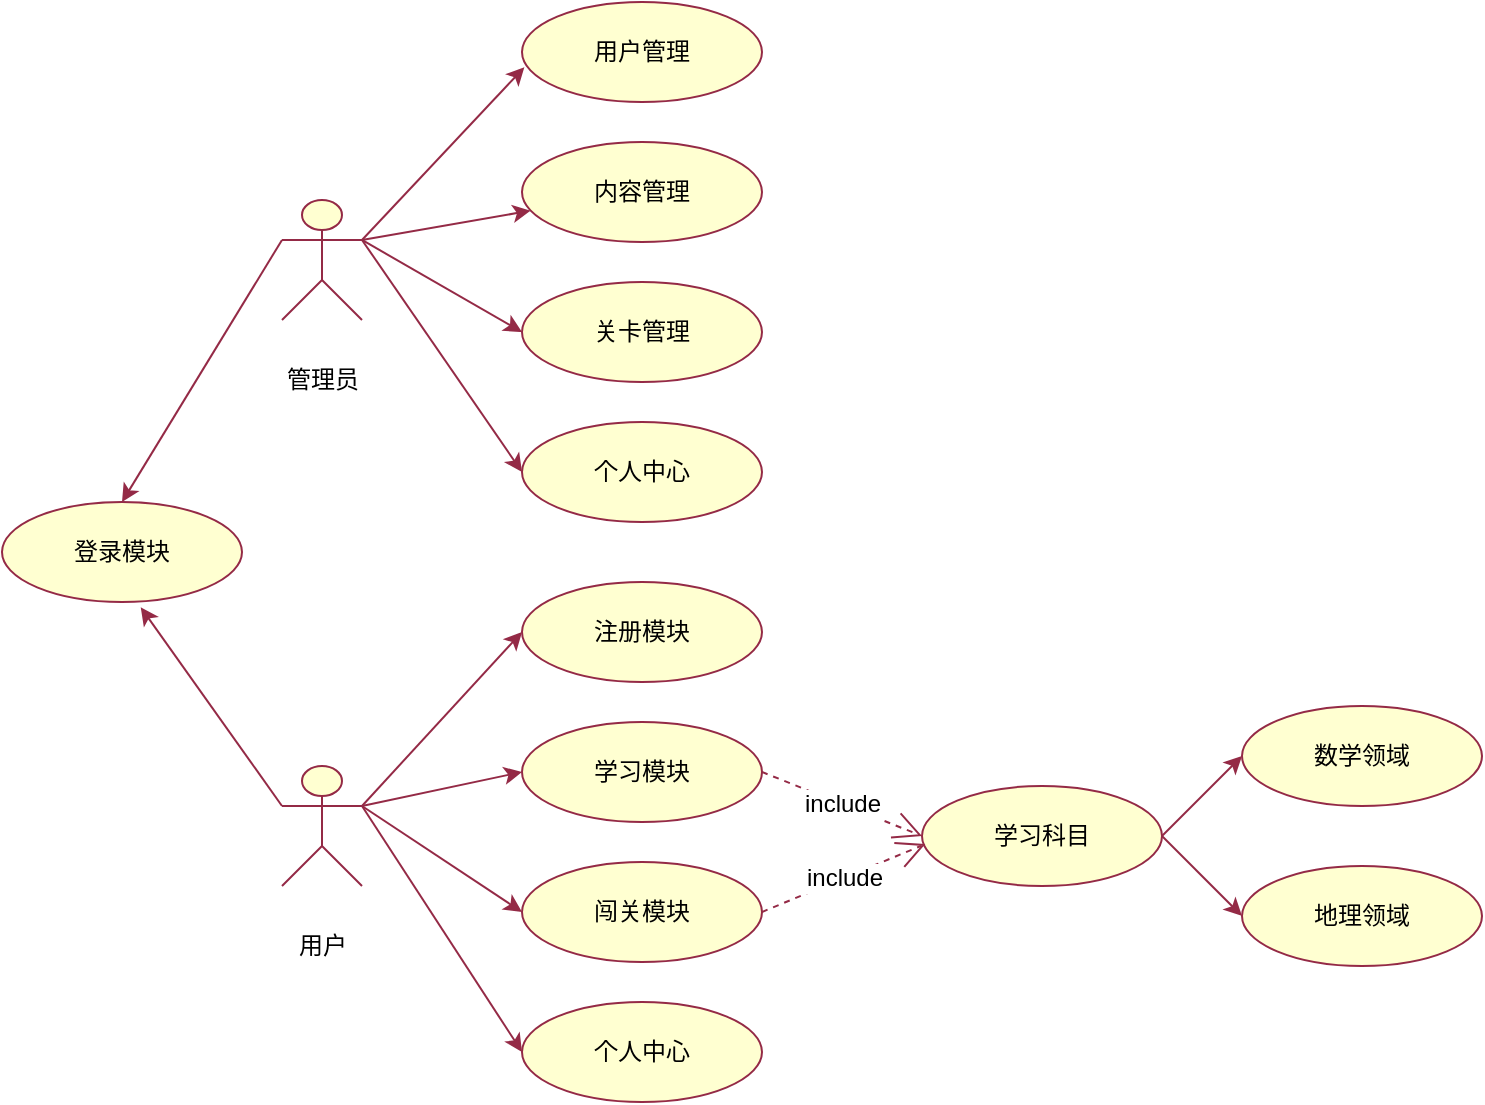 <mxfile version="24.0.0" type="github" pages="7">
  <diagram name="初始用例图" id="rtrpxE1vS2OcSsSJXhOX">
    <mxGraphModel dx="1050" dy="1691" grid="1" gridSize="10" guides="1" tooltips="1" connect="1" arrows="1" fold="1" page="1" pageScale="1" pageWidth="827" pageHeight="1169" math="0" shadow="0">
      <root>
        <mxCell id="0" />
        <mxCell id="1" parent="0" />
        <mxCell id="ScZ40Ue2syD2BqsuYaiu-3" style="edgeStyle=none;rounded=0;orthogonalLoop=1;jettySize=auto;html=1;exitX=1;exitY=0.333;exitDx=0;exitDy=0;exitPerimeter=0;entryX=0;entryY=0.5;entryDx=0;entryDy=0;strokeColor=#942A46;align=center;verticalAlign=middle;fontFamily=Helvetica;fontSize=12;fontColor=default;labelBackgroundColor=default;endArrow=classic;fillColor=#FFFFD1;" parent="1" source="u_ll8zvJGMFNzH4_fjb6-1" target="u_ll8zvJGMFNzH4_fjb6-10" edge="1">
          <mxGeometry relative="1" as="geometry" />
        </mxCell>
        <mxCell id="ScZ40Ue2syD2BqsuYaiu-4" style="edgeStyle=none;rounded=0;orthogonalLoop=1;jettySize=auto;html=1;exitX=1;exitY=0.333;exitDx=0;exitDy=0;exitPerimeter=0;entryX=0;entryY=0.5;entryDx=0;entryDy=0;strokeColor=#942A46;align=center;verticalAlign=middle;fontFamily=Helvetica;fontSize=12;fontColor=default;labelBackgroundColor=default;endArrow=classic;fillColor=#FFFFD1;" parent="1" source="u_ll8zvJGMFNzH4_fjb6-1" target="u_ll8zvJGMFNzH4_fjb6-11" edge="1">
          <mxGeometry relative="1" as="geometry" />
        </mxCell>
        <mxCell id="ScZ40Ue2syD2BqsuYaiu-5" style="edgeStyle=none;rounded=0;orthogonalLoop=1;jettySize=auto;html=1;exitX=1;exitY=0.333;exitDx=0;exitDy=0;exitPerimeter=0;entryX=0;entryY=0.5;entryDx=0;entryDy=0;strokeColor=#942A46;align=center;verticalAlign=middle;fontFamily=Helvetica;fontSize=12;fontColor=default;labelBackgroundColor=default;endArrow=classic;fillColor=#FFFFD1;" parent="1" source="u_ll8zvJGMFNzH4_fjb6-1" target="u_ll8zvJGMFNzH4_fjb6-12" edge="1">
          <mxGeometry relative="1" as="geometry" />
        </mxCell>
        <mxCell id="ScZ40Ue2syD2BqsuYaiu-6" style="edgeStyle=none;rounded=0;orthogonalLoop=1;jettySize=auto;html=1;exitX=1;exitY=0.333;exitDx=0;exitDy=0;exitPerimeter=0;entryX=0;entryY=0.5;entryDx=0;entryDy=0;strokeColor=#942A46;align=center;verticalAlign=middle;fontFamily=Helvetica;fontSize=12;fontColor=default;labelBackgroundColor=default;endArrow=classic;fillColor=#FFFFD1;" parent="1" source="u_ll8zvJGMFNzH4_fjb6-1" target="u_ll8zvJGMFNzH4_fjb6-39" edge="1">
          <mxGeometry relative="1" as="geometry" />
        </mxCell>
        <mxCell id="u_ll8zvJGMFNzH4_fjb6-1" value="用户" style="shape=umlActor;verticalLabelPosition=bottom;verticalAlign=middle;html=1;outlineConnect=0;fillColor=#FFFFD1;strokeColor=#942A46;" parent="1" vertex="1">
          <mxGeometry x="200" y="362" width="40" height="60" as="geometry" />
        </mxCell>
        <mxCell id="u_ll8zvJGMFNzH4_fjb6-19" style="edgeStyle=none;shape=connector;rounded=0;orthogonalLoop=1;jettySize=auto;html=1;exitX=0;exitY=0.333;exitDx=0;exitDy=0;exitPerimeter=0;entryX=0.5;entryY=0;entryDx=0;entryDy=0;labelBackgroundColor=default;strokeColor=#942A46;align=center;verticalAlign=middle;fontFamily=Helvetica;fontSize=12;fontColor=default;endArrow=classic;fillColor=#FFFFD1;" parent="1" source="u_ll8zvJGMFNzH4_fjb6-3" target="u_ll8zvJGMFNzH4_fjb6-4" edge="1">
          <mxGeometry relative="1" as="geometry" />
        </mxCell>
        <mxCell id="u_ll8zvJGMFNzH4_fjb6-24" style="edgeStyle=none;shape=connector;rounded=0;orthogonalLoop=1;jettySize=auto;html=1;exitX=1;exitY=0.333;exitDx=0;exitDy=0;exitPerimeter=0;labelBackgroundColor=default;strokeColor=#942A46;align=center;verticalAlign=middle;fontFamily=Helvetica;fontSize=12;fontColor=default;endArrow=classic;fillColor=#FFFFD1;" parent="1" source="u_ll8zvJGMFNzH4_fjb6-3" target="u_ll8zvJGMFNzH4_fjb6-21" edge="1">
          <mxGeometry relative="1" as="geometry" />
        </mxCell>
        <mxCell id="u_ll8zvJGMFNzH4_fjb6-25" style="edgeStyle=none;shape=connector;rounded=0;orthogonalLoop=1;jettySize=auto;html=1;exitX=1;exitY=0.333;exitDx=0;exitDy=0;exitPerimeter=0;entryX=0;entryY=0.5;entryDx=0;entryDy=0;labelBackgroundColor=default;strokeColor=#942A46;align=center;verticalAlign=middle;fontFamily=Helvetica;fontSize=12;fontColor=default;endArrow=classic;fillColor=#FFFFD1;" parent="1" source="u_ll8zvJGMFNzH4_fjb6-3" target="u_ll8zvJGMFNzH4_fjb6-22" edge="1">
          <mxGeometry relative="1" as="geometry" />
        </mxCell>
        <mxCell id="u_ll8zvJGMFNzH4_fjb6-42" style="edgeStyle=none;shape=connector;rounded=0;orthogonalLoop=1;jettySize=auto;html=1;exitX=1;exitY=0.333;exitDx=0;exitDy=0;exitPerimeter=0;entryX=0;entryY=0.5;entryDx=0;entryDy=0;labelBackgroundColor=default;strokeColor=#942A46;align=center;verticalAlign=middle;fontFamily=Helvetica;fontSize=12;fontColor=default;endArrow=classic;fillColor=#FFFFD1;" parent="1" source="u_ll8zvJGMFNzH4_fjb6-3" target="u_ll8zvJGMFNzH4_fjb6-41" edge="1">
          <mxGeometry relative="1" as="geometry" />
        </mxCell>
        <mxCell id="u_ll8zvJGMFNzH4_fjb6-3" value="管理员" style="shape=umlActor;verticalLabelPosition=bottom;verticalAlign=middle;html=1;outlineConnect=0;fillColor=#FFFFD1;strokeColor=#942A46;" parent="1" vertex="1">
          <mxGeometry x="200" y="79" width="40" height="60" as="geometry" />
        </mxCell>
        <mxCell id="u_ll8zvJGMFNzH4_fjb6-4" value="登录模块" style="ellipse;whiteSpace=wrap;html=1;fillColor=#FFFFD1;strokeColor=#942A46;" parent="1" vertex="1">
          <mxGeometry x="60" y="230" width="120" height="50" as="geometry" />
        </mxCell>
        <mxCell id="u_ll8zvJGMFNzH4_fjb6-10" value="注册模块" style="ellipse;whiteSpace=wrap;html=1;fillColor=#FFFFD1;strokeColor=#942A46;" parent="1" vertex="1">
          <mxGeometry x="320" y="270" width="120" height="50" as="geometry" />
        </mxCell>
        <mxCell id="u_ll8zvJGMFNzH4_fjb6-11" value="学习模块" style="ellipse;whiteSpace=wrap;html=1;fillColor=#FFFFD1;strokeColor=#942A46;" parent="1" vertex="1">
          <mxGeometry x="320" y="340" width="120" height="50" as="geometry" />
        </mxCell>
        <mxCell id="u_ll8zvJGMFNzH4_fjb6-12" value="闯关模块" style="ellipse;whiteSpace=wrap;html=1;fillColor=#FFFFD1;strokeColor=#942A46;" parent="1" vertex="1">
          <mxGeometry x="320" y="410" width="120" height="50" as="geometry" />
        </mxCell>
        <mxCell id="u_ll8zvJGMFNzH4_fjb6-20" value="用户管理" style="ellipse;whiteSpace=wrap;html=1;fillColor=#FFFFD1;strokeColor=#942A46;" parent="1" vertex="1">
          <mxGeometry x="320" y="-20" width="120" height="50" as="geometry" />
        </mxCell>
        <mxCell id="u_ll8zvJGMFNzH4_fjb6-21" value="内容管理" style="ellipse;whiteSpace=wrap;html=1;fillColor=#FFFFD1;strokeColor=#942A46;" parent="1" vertex="1">
          <mxGeometry x="320" y="50" width="120" height="50" as="geometry" />
        </mxCell>
        <mxCell id="u_ll8zvJGMFNzH4_fjb6-22" value="关卡管理" style="ellipse;whiteSpace=wrap;html=1;fillColor=#FFFFD1;strokeColor=#942A46;" parent="1" vertex="1">
          <mxGeometry x="320" y="120" width="120" height="50" as="geometry" />
        </mxCell>
        <mxCell id="u_ll8zvJGMFNzH4_fjb6-23" style="edgeStyle=none;shape=connector;rounded=0;orthogonalLoop=1;jettySize=auto;html=1;exitX=1;exitY=0.333;exitDx=0;exitDy=0;exitPerimeter=0;entryX=0.01;entryY=0.652;entryDx=0;entryDy=0;entryPerimeter=0;labelBackgroundColor=default;strokeColor=#942A46;align=center;verticalAlign=middle;fontFamily=Helvetica;fontSize=12;fontColor=default;endArrow=classic;fillColor=#FFFFD1;" parent="1" source="u_ll8zvJGMFNzH4_fjb6-3" target="u_ll8zvJGMFNzH4_fjb6-20" edge="1">
          <mxGeometry relative="1" as="geometry" />
        </mxCell>
        <mxCell id="u_ll8zvJGMFNzH4_fjb6-29" value="数学领域" style="ellipse;whiteSpace=wrap;html=1;fillColor=#FFFFD1;strokeColor=#942A46;" parent="1" vertex="1">
          <mxGeometry x="680" y="332" width="120" height="50" as="geometry" />
        </mxCell>
        <mxCell id="u_ll8zvJGMFNzH4_fjb6-30" value="地理领域" style="ellipse;whiteSpace=wrap;html=1;fillColor=#FFFFD1;strokeColor=#942A46;" parent="1" vertex="1">
          <mxGeometry x="680" y="412" width="120" height="50" as="geometry" />
        </mxCell>
        <mxCell id="u_ll8zvJGMFNzH4_fjb6-34" style="edgeStyle=none;shape=connector;rounded=0;orthogonalLoop=1;jettySize=auto;html=1;exitX=1;exitY=0.5;exitDx=0;exitDy=0;entryX=0;entryY=0.5;entryDx=0;entryDy=0;labelBackgroundColor=default;strokeColor=#942A46;align=center;verticalAlign=middle;fontFamily=Helvetica;fontSize=12;fontColor=default;endArrow=classic;fillColor=#FFFFD1;" parent="1" source="u_ll8zvJGMFNzH4_fjb6-33" target="u_ll8zvJGMFNzH4_fjb6-29" edge="1">
          <mxGeometry relative="1" as="geometry" />
        </mxCell>
        <mxCell id="u_ll8zvJGMFNzH4_fjb6-35" style="edgeStyle=none;shape=connector;rounded=0;orthogonalLoop=1;jettySize=auto;html=1;exitX=1;exitY=0.5;exitDx=0;exitDy=0;entryX=0;entryY=0.5;entryDx=0;entryDy=0;labelBackgroundColor=default;strokeColor=#942A46;align=center;verticalAlign=middle;fontFamily=Helvetica;fontSize=12;fontColor=default;endArrow=classic;fillColor=#FFFFD1;" parent="1" source="u_ll8zvJGMFNzH4_fjb6-33" target="u_ll8zvJGMFNzH4_fjb6-30" edge="1">
          <mxGeometry relative="1" as="geometry" />
        </mxCell>
        <mxCell id="u_ll8zvJGMFNzH4_fjb6-33" value="学习科目" style="ellipse;whiteSpace=wrap;html=1;fillColor=#FFFFD1;strokeColor=#942A46;" parent="1" vertex="1">
          <mxGeometry x="520" y="372" width="120" height="50" as="geometry" />
        </mxCell>
        <mxCell id="u_ll8zvJGMFNzH4_fjb6-36" value="include" style="endArrow=open;endSize=12;dashed=1;html=1;rounded=0;labelBackgroundColor=default;strokeColor=#942A46;align=center;verticalAlign=middle;fontFamily=Helvetica;fontSize=12;fontColor=default;shape=connector;exitX=1;exitY=0.5;exitDx=0;exitDy=0;entryX=0;entryY=0.5;entryDx=0;entryDy=0;fillColor=#FFFFD1;" parent="1" source="u_ll8zvJGMFNzH4_fjb6-11" target="u_ll8zvJGMFNzH4_fjb6-33" edge="1">
          <mxGeometry width="160" relative="1" as="geometry">
            <mxPoint x="440" y="310" as="sourcePoint" />
            <mxPoint x="600" y="310" as="targetPoint" />
          </mxGeometry>
        </mxCell>
        <mxCell id="u_ll8zvJGMFNzH4_fjb6-37" value="include" style="endArrow=open;endSize=12;dashed=1;html=1;rounded=0;labelBackgroundColor=default;strokeColor=#942A46;align=center;verticalAlign=middle;fontFamily=Helvetica;fontSize=12;fontColor=default;shape=connector;exitX=1;exitY=0.5;exitDx=0;exitDy=0;entryX=0.014;entryY=0.581;entryDx=0;entryDy=0;entryPerimeter=0;fillColor=#FFFFD1;" parent="1" source="u_ll8zvJGMFNzH4_fjb6-12" target="u_ll8zvJGMFNzH4_fjb6-33" edge="1">
          <mxGeometry width="160" relative="1" as="geometry">
            <mxPoint x="451" y="365" as="sourcePoint" />
            <mxPoint x="530" y="375" as="targetPoint" />
          </mxGeometry>
        </mxCell>
        <mxCell id="u_ll8zvJGMFNzH4_fjb6-39" value="个人中心" style="ellipse;whiteSpace=wrap;html=1;fillColor=#FFFFD1;strokeColor=#942A46;" parent="1" vertex="1">
          <mxGeometry x="320" y="480" width="120" height="50" as="geometry" />
        </mxCell>
        <mxCell id="u_ll8zvJGMFNzH4_fjb6-41" value="个人中心" style="ellipse;whiteSpace=wrap;html=1;fillColor=#FFFFD1;strokeColor=#942A46;" parent="1" vertex="1">
          <mxGeometry x="320" y="190" width="120" height="50" as="geometry" />
        </mxCell>
        <mxCell id="ScZ40Ue2syD2BqsuYaiu-2" style="edgeStyle=none;rounded=0;orthogonalLoop=1;jettySize=auto;html=1;exitX=0;exitY=0.333;exitDx=0;exitDy=0;exitPerimeter=0;entryX=0.578;entryY=1.052;entryDx=0;entryDy=0;entryPerimeter=0;strokeColor=#942A46;align=center;verticalAlign=middle;fontFamily=Helvetica;fontSize=12;fontColor=default;labelBackgroundColor=default;endArrow=classic;fillColor=#FFFFD1;" parent="1" source="u_ll8zvJGMFNzH4_fjb6-1" target="u_ll8zvJGMFNzH4_fjb6-4" edge="1">
          <mxGeometry relative="1" as="geometry" />
        </mxCell>
      </root>
    </mxGraphModel>
  </diagram>
  <diagram id="eqHykDmys-UFFjfP8bOT" name="类图">
    <mxGraphModel dx="1050" dy="522" grid="1" gridSize="10" guides="1" tooltips="1" connect="1" arrows="1" fold="1" page="1" pageScale="1" pageWidth="827" pageHeight="1169" math="0" shadow="0">
      <root>
        <mxCell id="0" />
        <mxCell id="1" parent="0" />
        <mxCell id="Cg3z2af3cBGB2XmaHswn-5" value="用户表" style="swimlane;fontStyle=1;align=center;verticalAlign=top;childLayout=stackLayout;horizontal=1;startSize=26;horizontalStack=0;resizeParent=1;resizeParentMax=0;resizeLast=0;collapsible=1;marginBottom=0;whiteSpace=wrap;html=1;strokeColor=#993150;fontFamily=Helvetica;fontSize=11;fontColor=default;fillColor=#FFFFD1;" parent="1" vertex="1">
          <mxGeometry y="40" width="160" height="170" as="geometry" />
        </mxCell>
        <mxCell id="Cg3z2af3cBGB2XmaHswn-6" value="&lt;font style=&quot;font-size: 14px;&quot;&gt;用户 id&lt;br&gt;账号名&lt;br&gt;昵称&lt;br&gt;密码&lt;br&gt;头像&lt;br&gt;会员等级&lt;br&gt;金币数&lt;br&gt;角色id&lt;br&gt;&lt;/font&gt;" style="text;strokeColor=none;fillColor=none;align=left;verticalAlign=top;spacingLeft=4;spacingRight=4;overflow=hidden;rotatable=0;points=[[0,0.5],[1,0.5]];portConstraint=eastwest;whiteSpace=wrap;html=1;fontSize=11;fontFamily=Helvetica;fontColor=default;" parent="Cg3z2af3cBGB2XmaHswn-5" vertex="1">
          <mxGeometry y="26" width="160" height="144" as="geometry" />
        </mxCell>
        <mxCell id="Cg3z2af3cBGB2XmaHswn-17" value="角色表" style="swimlane;fontStyle=1;align=center;verticalAlign=top;childLayout=stackLayout;horizontal=1;startSize=26;horizontalStack=0;resizeParent=1;resizeParentMax=0;resizeLast=0;collapsible=1;marginBottom=0;whiteSpace=wrap;html=1;strokeColor=#993150;fontFamily=Helvetica;fontSize=11;fontColor=default;fillColor=#FFFFD1;" parent="1" vertex="1">
          <mxGeometry x="200" y="40" width="160" height="80" as="geometry" />
        </mxCell>
        <mxCell id="Cg3z2af3cBGB2XmaHswn-18" value="&lt;font style=&quot;font-size: 14px;&quot;&gt;角色 id&lt;br&gt;权限模块&lt;br&gt;&lt;br&gt;&lt;/font&gt;" style="text;strokeColor=none;fillColor=none;align=left;verticalAlign=top;spacingLeft=4;spacingRight=4;overflow=hidden;rotatable=0;points=[[0,0.5],[1,0.5]];portConstraint=eastwest;whiteSpace=wrap;html=1;fontSize=11;fontFamily=Helvetica;fontColor=default;" parent="Cg3z2af3cBGB2XmaHswn-17" vertex="1">
          <mxGeometry y="26" width="160" height="54" as="geometry" />
        </mxCell>
        <mxCell id="Cg3z2af3cBGB2XmaHswn-19" value="学科表" style="swimlane;fontStyle=1;align=center;verticalAlign=top;childLayout=stackLayout;horizontal=1;startSize=26;horizontalStack=0;resizeParent=1;resizeParentMax=0;resizeLast=0;collapsible=1;marginBottom=0;whiteSpace=wrap;html=1;strokeColor=#993150;fontFamily=Helvetica;fontSize=11;fontColor=default;fillColor=#FFFFD1;" parent="1" vertex="1">
          <mxGeometry y="240" width="160" height="90" as="geometry" />
        </mxCell>
        <mxCell id="Cg3z2af3cBGB2XmaHswn-20" value="&lt;font style=&quot;font-size: 14px;&quot;&gt;学科 id&lt;br&gt;学科名&lt;br&gt;学习模块&lt;br&gt;&lt;/font&gt;" style="text;strokeColor=none;fillColor=none;align=left;verticalAlign=top;spacingLeft=4;spacingRight=4;overflow=hidden;rotatable=0;points=[[0,0.5],[1,0.5]];portConstraint=eastwest;whiteSpace=wrap;html=1;fontSize=11;fontFamily=Helvetica;fontColor=default;" parent="Cg3z2af3cBGB2XmaHswn-19" vertex="1">
          <mxGeometry y="26" width="160" height="64" as="geometry" />
        </mxCell>
        <mxCell id="Cg3z2af3cBGB2XmaHswn-21" value="关卡表" style="swimlane;fontStyle=1;align=center;verticalAlign=top;childLayout=stackLayout;horizontal=1;startSize=26;horizontalStack=0;resizeParent=1;resizeParentMax=0;resizeLast=0;collapsible=1;marginBottom=0;whiteSpace=wrap;html=1;strokeColor=#993150;fontFamily=Helvetica;fontSize=11;fontColor=default;fillColor=#FFFFD1;" parent="1" vertex="1">
          <mxGeometry x="200" y="200" width="160" height="160" as="geometry" />
        </mxCell>
        <mxCell id="Cg3z2af3cBGB2XmaHswn-22" value="&lt;font style=&quot;font-size: 14px;&quot;&gt;关卡 id&lt;br&gt;学科 id&lt;br&gt;关卡名称&lt;br&gt;描述&lt;br&gt;难度等级&lt;br&gt;分数区间&lt;br&gt;勋章 id&lt;br&gt;&lt;/font&gt;" style="text;strokeColor=none;fillColor=none;align=left;verticalAlign=top;spacingLeft=4;spacingRight=4;overflow=hidden;rotatable=0;points=[[0,0.5],[1,0.5]];portConstraint=eastwest;whiteSpace=wrap;html=1;fontSize=11;fontFamily=Helvetica;fontColor=default;" parent="Cg3z2af3cBGB2XmaHswn-21" vertex="1">
          <mxGeometry y="26" width="160" height="134" as="geometry" />
        </mxCell>
        <mxCell id="Cg3z2af3cBGB2XmaHswn-23" value="题目表" style="swimlane;fontStyle=1;align=center;verticalAlign=top;childLayout=stackLayout;horizontal=1;startSize=26;horizontalStack=0;resizeParent=1;resizeParentMax=0;resizeLast=0;collapsible=1;marginBottom=0;whiteSpace=wrap;html=1;strokeColor=#993150;fontFamily=Helvetica;fontSize=11;fontColor=default;fillColor=#FFFFD1;" parent="1" vertex="1">
          <mxGeometry x="400" y="200" width="160" height="120" as="geometry" />
        </mxCell>
        <mxCell id="Cg3z2af3cBGB2XmaHswn-24" value="&lt;font style=&quot;font-size: 14px;&quot;&gt;题目 id&lt;br&gt;关卡 id&lt;br&gt;题目内容&lt;br&gt;答案&lt;br&gt;评分 id&lt;br&gt;&lt;br&gt;&lt;/font&gt;" style="text;strokeColor=none;fillColor=none;align=left;verticalAlign=top;spacingLeft=4;spacingRight=4;overflow=hidden;rotatable=0;points=[[0,0.5],[1,0.5]];portConstraint=eastwest;whiteSpace=wrap;html=1;fontSize=11;fontFamily=Helvetica;fontColor=default;" parent="Cg3z2af3cBGB2XmaHswn-23" vertex="1">
          <mxGeometry y="26" width="160" height="94" as="geometry" />
        </mxCell>
        <mxCell id="Cg3z2af3cBGB2XmaHswn-25" value="闯关记录表" style="swimlane;fontStyle=1;align=center;verticalAlign=top;childLayout=stackLayout;horizontal=1;startSize=26;horizontalStack=0;resizeParent=1;resizeParentMax=0;resizeLast=0;collapsible=1;marginBottom=0;whiteSpace=wrap;html=1;strokeColor=#993150;fontFamily=Helvetica;fontSize=11;fontColor=default;fillColor=#FFFFD1;" parent="1" vertex="1">
          <mxGeometry x="400" width="160" height="170" as="geometry" />
        </mxCell>
        <mxCell id="Cg3z2af3cBGB2XmaHswn-26" value="&lt;font style=&quot;font-size: 14px;&quot;&gt;闯关记录 id&lt;br&gt;用户 id&lt;br&gt;关卡 id&lt;br&gt;开始时间&lt;br&gt;结束时间&lt;br&gt;闯关结果&lt;br&gt;得分&lt;br&gt;评分标准id&lt;br&gt;&lt;/font&gt;" style="text;strokeColor=none;fillColor=none;align=left;verticalAlign=top;spacingLeft=4;spacingRight=4;overflow=hidden;rotatable=0;points=[[0,0.5],[1,0.5]];portConstraint=eastwest;whiteSpace=wrap;html=1;fontSize=11;fontFamily=Helvetica;fontColor=default;" parent="Cg3z2af3cBGB2XmaHswn-25" vertex="1">
          <mxGeometry y="26" width="160" height="144" as="geometry" />
        </mxCell>
        <mxCell id="Cg3z2af3cBGB2XmaHswn-27" value="勋章表" style="swimlane;fontStyle=1;align=center;verticalAlign=top;childLayout=stackLayout;horizontal=1;startSize=26;horizontalStack=0;resizeParent=1;resizeParentMax=0;resizeLast=0;collapsible=1;marginBottom=0;whiteSpace=wrap;html=1;strokeColor=#993150;fontFamily=Helvetica;fontSize=11;fontColor=default;fillColor=#FFFFD1;" parent="1" vertex="1">
          <mxGeometry y="400" width="160" height="140" as="geometry" />
        </mxCell>
        <mxCell id="Cg3z2af3cBGB2XmaHswn-28" value="&lt;font style=&quot;font-size: 14px;&quot;&gt;勋章 id&lt;br&gt;名称&lt;br&gt;描述&lt;br&gt;内容&lt;br&gt;图像地址&lt;br&gt;获得人数&lt;br&gt;&lt;/font&gt;" style="text;strokeColor=none;fillColor=none;align=left;verticalAlign=top;spacingLeft=4;spacingRight=4;overflow=hidden;rotatable=0;points=[[0,0.5],[1,0.5]];portConstraint=eastwest;whiteSpace=wrap;html=1;fontSize=11;fontFamily=Helvetica;fontColor=default;" parent="Cg3z2af3cBGB2XmaHswn-27" vertex="1">
          <mxGeometry y="26" width="160" height="114" as="geometry" />
        </mxCell>
        <mxCell id="Cg3z2af3cBGB2XmaHswn-29" value="评分标准表" style="swimlane;fontStyle=1;align=center;verticalAlign=top;childLayout=stackLayout;horizontal=1;startSize=26;horizontalStack=0;resizeParent=1;resizeParentMax=0;resizeLast=0;collapsible=1;marginBottom=0;whiteSpace=wrap;html=1;strokeColor=#993150;fontFamily=Helvetica;fontSize=11;fontColor=default;fillColor=#FFFFD1;" parent="1" vertex="1">
          <mxGeometry x="200" y="400" width="160" height="90" as="geometry" />
        </mxCell>
        <mxCell id="Cg3z2af3cBGB2XmaHswn-30" value="&lt;font style=&quot;font-size: 14px;&quot;&gt;评分 id&lt;br&gt;等级&lt;br&gt;描述&lt;br&gt;&lt;br&gt;&lt;/font&gt;" style="text;strokeColor=none;fillColor=none;align=left;verticalAlign=top;spacingLeft=4;spacingRight=4;overflow=hidden;rotatable=0;points=[[0,0.5],[1,0.5]];portConstraint=eastwest;whiteSpace=wrap;html=1;fontSize=11;fontFamily=Helvetica;fontColor=default;" parent="Cg3z2af3cBGB2XmaHswn-29" vertex="1">
          <mxGeometry y="26" width="160" height="64" as="geometry" />
        </mxCell>
      </root>
    </mxGraphModel>
  </diagram>
  <diagram id="1SJvMFQvKY8COiqi4B3M" name="应用类图">
    <mxGraphModel dx="1247" dy="209" grid="1" gridSize="10" guides="1" tooltips="1" connect="1" arrows="1" fold="1" page="1" pageScale="1" pageWidth="827" pageHeight="1169" math="0" shadow="0">
      <root>
        <mxCell id="0" />
        <mxCell id="1" parent="0" />
        <mxCell id="M8FpK-qYwrX-erdDBzhZ-1" value="用户" style="swimlane;fontStyle=1;align=center;verticalAlign=top;childLayout=stackLayout;horizontal=1;startSize=26;horizontalStack=0;resizeParent=1;resizeParentMax=0;resizeLast=0;collapsible=1;marginBottom=0;whiteSpace=wrap;html=1;strokeColor=#993150;fontFamily=Helvetica;fontSize=11;fontColor=default;fillColor=#FFFFD1;" parent="1" vertex="1">
          <mxGeometry x="-1" y="37" width="160" height="170" as="geometry" />
        </mxCell>
        <mxCell id="M8FpK-qYwrX-erdDBzhZ-2" value="&lt;font style=&quot;font-size: 14px;&quot;&gt;用户 id&lt;br&gt;账号名&lt;br&gt;昵称&lt;br&gt;密码&lt;br&gt;头像&lt;br&gt;会员等级&lt;br&gt;金币数&lt;br&gt;角色id&lt;br&gt;&lt;/font&gt;" style="text;strokeColor=none;fillColor=none;align=left;verticalAlign=top;spacingLeft=4;spacingRight=4;overflow=hidden;rotatable=0;points=[[0,0.5],[1,0.5]];portConstraint=eastwest;whiteSpace=wrap;html=1;fontSize=11;fontFamily=Helvetica;fontColor=default;" parent="M8FpK-qYwrX-erdDBzhZ-1" vertex="1">
          <mxGeometry y="26" width="160" height="144" as="geometry" />
        </mxCell>
        <mxCell id="-a9WjqwjeRyjGx5Wh1uh-1" value="角色" style="swimlane;fontStyle=1;align=center;verticalAlign=top;childLayout=stackLayout;horizontal=1;startSize=26;horizontalStack=0;resizeParent=1;resizeParentMax=0;resizeLast=0;collapsible=1;marginBottom=0;whiteSpace=wrap;html=1;strokeColor=#993150;fontFamily=Helvetica;fontSize=11;fontColor=default;fillColor=#FFFFD1;" parent="1" vertex="1">
          <mxGeometry x="280" y="77" width="160" height="80" as="geometry" />
        </mxCell>
        <mxCell id="-a9WjqwjeRyjGx5Wh1uh-2" value="&lt;font style=&quot;font-size: 14px;&quot;&gt;角色 id&lt;br&gt;权限模块&lt;br&gt;&lt;br&gt;&lt;/font&gt;" style="text;strokeColor=none;fillColor=none;align=left;verticalAlign=top;spacingLeft=4;spacingRight=4;overflow=hidden;rotatable=0;points=[[0,0.5],[1,0.5]];portConstraint=eastwest;whiteSpace=wrap;html=1;fontSize=11;fontFamily=Helvetica;fontColor=default;" parent="-a9WjqwjeRyjGx5Wh1uh-1" vertex="1">
          <mxGeometry y="26" width="160" height="54" as="geometry" />
        </mxCell>
        <mxCell id="-a9WjqwjeRyjGx5Wh1uh-6" value="" style="endArrow=diamondThin;endFill=0;endSize=24;html=1;rounded=0;labelBackgroundColor=default;strokeColor=#942A46;align=center;verticalAlign=middle;fontFamily=Helvetica;fontSize=11;fontColor=default;shape=connector;edgeStyle=none;" parent="1" edge="1">
          <mxGeometry width="160" relative="1" as="geometry">
            <mxPoint x="159" y="118" as="sourcePoint" />
            <mxPoint x="280" y="120" as="targetPoint" />
          </mxGeometry>
        </mxCell>
        <mxCell id="3mBacU09rlfhcmSls1DR-1" value="关卡" style="swimlane;fontStyle=1;align=center;verticalAlign=top;childLayout=stackLayout;horizontal=1;startSize=26;horizontalStack=0;resizeParent=1;resizeParentMax=0;resizeLast=0;collapsible=1;marginBottom=0;whiteSpace=wrap;html=1;strokeColor=#993150;fontFamily=Helvetica;fontSize=11;fontColor=default;fillColor=#FFFFD1;" parent="1" vertex="1">
          <mxGeometry y="400" width="160" height="160" as="geometry" />
        </mxCell>
        <mxCell id="3mBacU09rlfhcmSls1DR-2" value="&lt;font style=&quot;font-size: 14px;&quot;&gt;关卡 id&lt;br&gt;学科 id&lt;br&gt;关卡名称&lt;br&gt;描述&lt;br&gt;难度等级&lt;br&gt;分数区间&lt;br&gt;勋章 id&lt;br&gt;&lt;/font&gt;" style="text;strokeColor=none;fillColor=none;align=left;verticalAlign=top;spacingLeft=4;spacingRight=4;overflow=hidden;rotatable=0;points=[[0,0.5],[1,0.5]];portConstraint=eastwest;whiteSpace=wrap;html=1;fontSize=11;fontFamily=Helvetica;fontColor=default;" parent="3mBacU09rlfhcmSls1DR-1" vertex="1">
          <mxGeometry y="26" width="160" height="134" as="geometry" />
        </mxCell>
        <mxCell id="p0bwt5If4oo-sQOo-8Zl-1" value="学科" style="swimlane;fontStyle=1;align=center;verticalAlign=top;childLayout=stackLayout;horizontal=1;startSize=26;horizontalStack=0;resizeParent=1;resizeParentMax=0;resizeLast=0;collapsible=1;marginBottom=0;whiteSpace=wrap;html=1;strokeColor=#993150;fontFamily=Helvetica;fontSize=11;fontColor=default;fillColor=#FFFFD1;" parent="1" vertex="1">
          <mxGeometry y="640" width="160" height="90" as="geometry" />
        </mxCell>
        <mxCell id="p0bwt5If4oo-sQOo-8Zl-2" value="&lt;font style=&quot;font-size: 14px;&quot;&gt;学科 id&lt;br&gt;学科名&lt;br&gt;学习模块&lt;br&gt;&lt;/font&gt;" style="text;strokeColor=none;fillColor=none;align=left;verticalAlign=top;spacingLeft=4;spacingRight=4;overflow=hidden;rotatable=0;points=[[0,0.5],[1,0.5]];portConstraint=eastwest;whiteSpace=wrap;html=1;fontSize=11;fontFamily=Helvetica;fontColor=default;" parent="p0bwt5If4oo-sQOo-8Zl-1" vertex="1">
          <mxGeometry y="26" width="160" height="64" as="geometry" />
        </mxCell>
        <mxCell id="zy3seqRBinqsRn4IoYus-1" value="题目" style="swimlane;fontStyle=1;align=center;verticalAlign=top;childLayout=stackLayout;horizontal=1;startSize=26;horizontalStack=0;resizeParent=1;resizeParentMax=0;resizeLast=0;collapsible=1;marginBottom=0;whiteSpace=wrap;html=1;strokeColor=#993150;fontFamily=Helvetica;fontSize=11;fontColor=default;fillColor=#FFFFD1;" parent="1" vertex="1">
          <mxGeometry x="-240" y="420" width="160" height="120" as="geometry" />
        </mxCell>
        <mxCell id="zy3seqRBinqsRn4IoYus-2" value="&lt;font style=&quot;font-size: 14px;&quot;&gt;题目 id&lt;br&gt;关卡 id&lt;br&gt;题目内容&lt;br&gt;答案&lt;br&gt;评分 id&lt;br&gt;&lt;br&gt;&lt;/font&gt;" style="text;strokeColor=none;fillColor=none;align=left;verticalAlign=top;spacingLeft=4;spacingRight=4;overflow=hidden;rotatable=0;points=[[0,0.5],[1,0.5]];portConstraint=eastwest;whiteSpace=wrap;html=1;fontSize=11;fontFamily=Helvetica;fontColor=default;" parent="zy3seqRBinqsRn4IoYus-1" vertex="1">
          <mxGeometry y="26" width="160" height="94" as="geometry" />
        </mxCell>
        <mxCell id="QOuHIN1WsPc46SIkdmx1-1" value="闯关记录" style="swimlane;fontStyle=1;align=center;verticalAlign=top;childLayout=stackLayout;horizontal=1;startSize=26;horizontalStack=0;resizeParent=1;resizeParentMax=0;resizeLast=0;collapsible=1;marginBottom=0;whiteSpace=wrap;html=1;strokeColor=#993150;fontFamily=Helvetica;fontSize=11;fontColor=default;fillColor=#FFFFD1;" parent="1" vertex="1">
          <mxGeometry x="280" y="185" width="160" height="170" as="geometry" />
        </mxCell>
        <mxCell id="QOuHIN1WsPc46SIkdmx1-2" value="&lt;font style=&quot;font-size: 14px;&quot;&gt;闯关记录 id&lt;br&gt;用户 id&lt;br&gt;关卡 id&lt;br&gt;开始时间&lt;br&gt;结束时间&lt;br&gt;闯关结果&lt;br&gt;得分&lt;br&gt;评分标准id&lt;br&gt;&lt;/font&gt;" style="text;strokeColor=none;fillColor=none;align=left;verticalAlign=top;spacingLeft=4;spacingRight=4;overflow=hidden;rotatable=0;points=[[0,0.5],[1,0.5]];portConstraint=eastwest;whiteSpace=wrap;html=1;fontSize=11;fontFamily=Helvetica;fontColor=default;" parent="QOuHIN1WsPc46SIkdmx1-1" vertex="1">
          <mxGeometry y="26" width="160" height="144" as="geometry" />
        </mxCell>
        <mxCell id="QOuHIN1WsPc46SIkdmx1-6" value="" style="endArrow=diamondThin;endFill=1;endSize=24;html=1;rounded=0;labelBackgroundColor=default;strokeColor=#942A46;align=center;verticalAlign=middle;fontFamily=Helvetica;fontSize=11;fontColor=default;shape=connector;edgeStyle=none;entryX=0.5;entryY=0;entryDx=0;entryDy=0;exitX=0.497;exitY=1.001;exitDx=0;exitDy=0;exitPerimeter=0;" parent="1" source="3mBacU09rlfhcmSls1DR-2" target="p0bwt5If4oo-sQOo-8Zl-1" edge="1">
          <mxGeometry width="160" relative="1" as="geometry">
            <mxPoint x="78" y="566" as="sourcePoint" />
            <mxPoint x="320" y="610" as="targetPoint" />
          </mxGeometry>
        </mxCell>
        <mxCell id="QOuHIN1WsPc46SIkdmx1-8" value="" style="endArrow=diamondThin;endFill=1;endSize=24;html=1;rounded=0;labelBackgroundColor=default;strokeColor=#942A46;align=center;verticalAlign=middle;fontFamily=Helvetica;fontSize=11;fontColor=default;shape=connector;edgeStyle=none;entryX=-0.013;entryY=0.406;entryDx=0;entryDy=0;exitX=1.009;exitY=0.372;exitDx=0;exitDy=0;exitPerimeter=0;entryPerimeter=0;" parent="1" source="zy3seqRBinqsRn4IoYus-2" target="3mBacU09rlfhcmSls1DR-2" edge="1">
          <mxGeometry width="160" relative="1" as="geometry">
            <mxPoint x="90" y="570" as="sourcePoint" />
            <mxPoint x="90" y="650" as="targetPoint" />
          </mxGeometry>
        </mxCell>
        <mxCell id="QOuHIN1WsPc46SIkdmx1-9" value="" style="endArrow=diamondThin;endFill=1;endSize=24;html=1;rounded=0;labelBackgroundColor=default;strokeColor=#942A46;align=center;verticalAlign=middle;fontFamily=Helvetica;fontSize=11;fontColor=default;shape=connector;edgeStyle=none;exitX=-0.001;exitY=0.371;exitDx=0;exitDy=0;exitPerimeter=0;" parent="1" source="QOuHIN1WsPc46SIkdmx1-2" edge="1">
          <mxGeometry width="160" relative="1" as="geometry">
            <mxPoint x="90" y="570" as="sourcePoint" />
            <mxPoint x="160" y="490" as="targetPoint" />
          </mxGeometry>
        </mxCell>
        <mxCell id="QOuHIN1WsPc46SIkdmx1-10" value="" style="endArrow=diamondThin;endFill=1;endSize=24;html=1;rounded=0;labelBackgroundColor=default;strokeColor=#942A46;align=center;verticalAlign=middle;fontFamily=Helvetica;fontSize=11;fontColor=default;shape=connector;edgeStyle=none;exitX=-0.002;exitY=0.381;exitDx=0;exitDy=0;exitPerimeter=0;" parent="1" source="QOuHIN1WsPc46SIkdmx1-2" edge="1">
          <mxGeometry width="160" relative="1" as="geometry">
            <mxPoint x="280" y="270" as="sourcePoint" />
            <mxPoint x="159" y="118" as="targetPoint" />
          </mxGeometry>
        </mxCell>
        <mxCell id="BOn18iIdar3oVLZ2JAys-1" value="勋章" style="swimlane;fontStyle=1;align=center;verticalAlign=top;childLayout=stackLayout;horizontal=1;startSize=26;horizontalStack=0;resizeParent=1;resizeParentMax=0;resizeLast=0;collapsible=1;marginBottom=0;whiteSpace=wrap;html=1;strokeColor=#993150;fontFamily=Helvetica;fontSize=11;fontColor=default;fillColor=#FFFFD1;" parent="1" vertex="1">
          <mxGeometry x="280" y="400" width="160" height="140" as="geometry" />
        </mxCell>
        <mxCell id="BOn18iIdar3oVLZ2JAys-2" value="&lt;font style=&quot;font-size: 14px;&quot;&gt;勋章 id&lt;br&gt;名称&lt;br&gt;描述&lt;br&gt;内容&lt;br&gt;图像地址&lt;br&gt;获得人数&lt;br&gt;&lt;/font&gt;" style="text;strokeColor=none;fillColor=none;align=left;verticalAlign=top;spacingLeft=4;spacingRight=4;overflow=hidden;rotatable=0;points=[[0,0.5],[1,0.5]];portConstraint=eastwest;whiteSpace=wrap;html=1;fontSize=11;fontFamily=Helvetica;fontColor=default;" parent="BOn18iIdar3oVLZ2JAys-1" vertex="1">
          <mxGeometry y="26" width="160" height="114" as="geometry" />
        </mxCell>
        <mxCell id="BOn18iIdar3oVLZ2JAys-3" value="" style="endArrow=diamondThin;endFill=0;endSize=24;html=1;rounded=0;labelBackgroundColor=default;strokeColor=#942A46;align=center;verticalAlign=middle;fontFamily=Helvetica;fontSize=11;fontColor=default;shape=connector;edgeStyle=none;exitX=-0.009;exitY=0.48;exitDx=0;exitDy=0;exitPerimeter=0;" parent="1" edge="1">
          <mxGeometry width="160" relative="1" as="geometry">
            <mxPoint x="280.0" y="490.72" as="sourcePoint" />
            <mxPoint x="160" y="491" as="targetPoint" />
          </mxGeometry>
        </mxCell>
        <mxCell id="5NEZ2IifpuCZ-GOUblUP-1" value="评分标准" style="swimlane;fontStyle=1;align=center;verticalAlign=top;childLayout=stackLayout;horizontal=1;startSize=26;horizontalStack=0;resizeParent=1;resizeParentMax=0;resizeLast=0;collapsible=1;marginBottom=0;whiteSpace=wrap;html=1;strokeColor=#993150;fontFamily=Helvetica;fontSize=11;fontColor=default;fillColor=#FFFFD1;" parent="1" vertex="1">
          <mxGeometry x="520" y="225" width="160" height="98" as="geometry" />
        </mxCell>
        <mxCell id="5NEZ2IifpuCZ-GOUblUP-2" value="&lt;font style=&quot;font-size: 14px;&quot;&gt;评分 id&lt;br&gt;等级&lt;br&gt;描述&lt;br&gt;&lt;br&gt;&lt;/font&gt;" style="text;strokeColor=none;fillColor=none;align=left;verticalAlign=top;spacingLeft=4;spacingRight=4;overflow=hidden;rotatable=0;points=[[0,0.5],[1,0.5]];portConstraint=eastwest;whiteSpace=wrap;html=1;fontSize=11;fontFamily=Helvetica;fontColor=default;" parent="5NEZ2IifpuCZ-GOUblUP-1" vertex="1">
          <mxGeometry y="26" width="160" height="54" as="geometry" />
        </mxCell>
        <mxCell id="0T_Z2s1WNVpOoz6wMMkg-14" value="" style="line;strokeWidth=1;fillColor=none;align=left;verticalAlign=middle;spacingTop=-1;spacingLeft=3;spacingRight=3;rotatable=0;labelPosition=right;points=[];portConstraint=eastwest;strokeColor=inherit;fontFamily=Helvetica;fontSize=15;fontColor=default;labelBackgroundColor=default;" vertex="1" parent="5NEZ2IifpuCZ-GOUblUP-1">
          <mxGeometry y="80" width="160" height="18" as="geometry" />
        </mxCell>
        <mxCell id="5NEZ2IifpuCZ-GOUblUP-3" value="" style="endArrow=diamondThin;endFill=0;endSize=24;html=1;rounded=0;labelBackgroundColor=default;strokeColor=#942A46;align=center;verticalAlign=middle;fontFamily=Helvetica;fontSize=11;fontColor=default;shape=connector;edgeStyle=none;exitX=-0.017;exitY=0.435;exitDx=0;exitDy=0;exitPerimeter=0;entryX=0.993;entryY=0.468;entryDx=0;entryDy=0;entryPerimeter=0;" parent="1" source="5NEZ2IifpuCZ-GOUblUP-2" target="QOuHIN1WsPc46SIkdmx1-2" edge="1">
          <mxGeometry width="160" relative="1" as="geometry">
            <mxPoint x="518" y="270.5" as="sourcePoint" />
            <mxPoint x="440" y="275" as="targetPoint" />
          </mxGeometry>
        </mxCell>
        <mxCell id="ltkF30QL18L9eY7l_4YM-1" value="" style="line;strokeWidth=1;fillColor=none;align=left;verticalAlign=middle;spacingTop=0;spacingLeft=0;spacingRight=0;rotatable=0;labelPosition=right;points=[];portConstraint=eastwest;strokeColor=inherit;spacing=0;" vertex="1" parent="1">
          <mxGeometry x="520" y="355" width="160" height="5" as="geometry" />
        </mxCell>
      </root>
    </mxGraphModel>
  </diagram>
  <diagram id="ybNSmg4T-SygosNoJf3h" name="基本场景顺序图">
    <mxGraphModel dx="1050" dy="522" grid="1" gridSize="10" guides="1" tooltips="1" connect="1" arrows="1" fold="1" page="1" pageScale="1" pageWidth="827" pageHeight="1169" math="0" shadow="0">
      <root>
        <mxCell id="0" />
        <mxCell id="1" parent="0" />
      </root>
    </mxGraphModel>
  </diagram>
  <diagram id="u-h4jSF2ckMR5b7aAtAA" name="系统结构设计">
    <mxGraphModel grid="1" page="1" gridSize="10" guides="1" tooltips="1" connect="1" arrows="1" fold="1" pageScale="1" pageWidth="827" pageHeight="1169" math="0" shadow="0">
      <root>
        <mxCell id="0" />
        <mxCell id="1" parent="0" />
        <mxCell id="dVYIK8Zdpi55JhBZHcGd-2" value="空&lt;br&gt;间&lt;br&gt;思&lt;br&gt;维&lt;br&gt;训&lt;br&gt;练&lt;br&gt;平&lt;br&gt;台" style="rounded=0;whiteSpace=wrap;html=1;strokeColor=#942A46;align=center;verticalAlign=middle;spacingLeft=4;spacingRight=4;fontFamily=Helvetica;fontSize=15;fontColor=default;labelBackgroundColor=default;fillColor=none;gradientColor=none;strokeWidth=1;" parent="1" vertex="1">
          <mxGeometry x="190" y="160" width="50" height="320" as="geometry" />
        </mxCell>
        <mxCell id="Pq7pCf8MzaEO5AQIviZg-2" value="" style="rounded=0;whiteSpace=wrap;html=1;strokeColor=#942A46;align=center;verticalAlign=middle;spacingLeft=4;spacingRight=4;fontFamily=Helvetica;fontSize=15;fontColor=default;labelBackgroundColor=default;fillColor=none;gradientColor=none;" parent="1" vertex="1">
          <mxGeometry x="280" y="440" width="360" height="40" as="geometry" />
        </mxCell>
        <mxCell id="Pq7pCf8MzaEO5AQIviZg-3" value="基础设施" style="text;html=1;align=center;verticalAlign=middle;whiteSpace=wrap;rounded=0;fontFamily=Helvetica;fontSize=15;fontColor=default;labelBackgroundColor=default;" parent="1" vertex="1">
          <mxGeometry x="680" y="440" width="80" height="40" as="geometry" />
        </mxCell>
        <mxCell id="Pq7pCf8MzaEO5AQIviZg-6" value="操作系统" style="rounded=0;whiteSpace=wrap;html=1;strokeColor=#942A46;align=center;verticalAlign=middle;spacingLeft=4;spacingRight=4;fontFamily=Helvetica;fontSize=13;fontColor=default;labelBackgroundColor=default;fillColor=none;gradientColor=none;" parent="1" vertex="1">
          <mxGeometry x="290" y="445" width="80" height="30" as="geometry" />
        </mxCell>
        <mxCell id="Pq7pCf8MzaEO5AQIviZg-7" value="云服务器" style="rounded=0;whiteSpace=wrap;html=1;strokeColor=#942A46;align=center;verticalAlign=middle;spacingLeft=4;spacingRight=4;fontFamily=Helvetica;fontSize=13;fontColor=default;labelBackgroundColor=default;fillColor=none;gradientColor=none;" parent="1" vertex="1">
          <mxGeometry x="410" y="445" width="80" height="30" as="geometry" />
        </mxCell>
        <mxCell id="Pq7pCf8MzaEO5AQIviZg-8" value="" style="rounded=0;whiteSpace=wrap;html=1;strokeColor=#942A46;align=center;verticalAlign=middle;spacingLeft=4;spacingRight=4;fontFamily=Helvetica;fontSize=15;fontColor=default;labelBackgroundColor=default;fillColor=none;gradientColor=none;" parent="1" vertex="1">
          <mxGeometry x="280" y="370" width="360" height="40" as="geometry" />
        </mxCell>
        <mxCell id="Pq7pCf8MzaEO5AQIviZg-9" value="数据库" style="rounded=0;whiteSpace=wrap;html=1;strokeColor=#942A46;align=center;verticalAlign=middle;spacingLeft=4;spacingRight=4;fontFamily=Helvetica;fontSize=13;fontColor=default;labelBackgroundColor=default;fillColor=none;gradientColor=none;" parent="1" vertex="1">
          <mxGeometry x="290" y="375" width="80" height="30" as="geometry" />
        </mxCell>
        <mxCell id="Pq7pCf8MzaEO5AQIviZg-10" value="缓存管理" style="rounded=0;whiteSpace=wrap;html=1;strokeColor=#942A46;align=center;verticalAlign=middle;spacingLeft=4;spacingRight=4;fontFamily=Helvetica;fontSize=13;fontColor=default;labelBackgroundColor=default;fillColor=none;gradientColor=none;" parent="1" vertex="1">
          <mxGeometry x="520" y="375" width="80" height="30" as="geometry" />
        </mxCell>
        <mxCell id="Pq7pCf8MzaEO5AQIviZg-11" value="数据层" style="text;html=1;align=center;verticalAlign=middle;whiteSpace=wrap;rounded=0;fontFamily=Helvetica;fontSize=15;fontColor=default;labelBackgroundColor=default;" parent="1" vertex="1">
          <mxGeometry x="680" y="370" width="80" height="40" as="geometry" />
        </mxCell>
        <mxCell id="Pq7pCf8MzaEO5AQIviZg-12" value="" style="rounded=0;whiteSpace=wrap;html=1;strokeColor=#942A46;align=center;verticalAlign=middle;spacingLeft=4;spacingRight=4;fontFamily=Helvetica;fontSize=15;fontColor=default;labelBackgroundColor=default;fillColor=none;gradientColor=none;" parent="1" vertex="1">
          <mxGeometry x="280" y="300" width="360" height="40" as="geometry" />
        </mxCell>
        <mxCell id="Pq7pCf8MzaEO5AQIviZg-13" value="控制器" style="rounded=0;whiteSpace=wrap;html=1;strokeColor=#942A46;align=center;verticalAlign=middle;spacingLeft=4;spacingRight=4;fontFamily=Helvetica;fontSize=13;fontColor=default;labelBackgroundColor=default;fillColor=none;gradientColor=none;" parent="1" vertex="1">
          <mxGeometry x="290" y="305" width="80" height="30" as="geometry" />
        </mxCell>
        <mxCell id="Pq7pCf8MzaEO5AQIviZg-14" value="服务接口" style="rounded=0;whiteSpace=wrap;html=1;strokeColor=#942A46;align=center;verticalAlign=middle;spacingLeft=4;spacingRight=4;fontFamily=Helvetica;fontSize=13;fontColor=default;labelBackgroundColor=default;fillColor=none;gradientColor=none;" parent="1" vertex="1">
          <mxGeometry x="410" y="305" width="80" height="30" as="geometry" />
        </mxCell>
        <mxCell id="Pq7pCf8MzaEO5AQIviZg-15" value="业务逻辑" style="rounded=0;whiteSpace=wrap;html=1;strokeColor=#942A46;align=center;verticalAlign=middle;spacingLeft=4;spacingRight=4;fontFamily=Helvetica;fontSize=13;fontColor=default;labelBackgroundColor=default;fillColor=none;gradientColor=none;" parent="1" vertex="1">
          <mxGeometry x="520" y="305" width="80" height="30" as="geometry" />
        </mxCell>
        <mxCell id="Pq7pCf8MzaEO5AQIviZg-16" value="" style="rounded=0;whiteSpace=wrap;html=1;strokeColor=#942A46;align=center;verticalAlign=middle;spacingLeft=4;spacingRight=4;fontFamily=Helvetica;fontSize=15;fontColor=default;labelBackgroundColor=default;fillColor=none;gradientColor=none;" parent="1" vertex="1">
          <mxGeometry x="280" y="230" width="360" height="40" as="geometry" />
        </mxCell>
        <mxCell id="Pq7pCf8MzaEO5AQIviZg-18" value="业务层" style="text;html=1;align=center;verticalAlign=middle;whiteSpace=wrap;rounded=0;fontFamily=Helvetica;fontSize=15;fontColor=default;labelBackgroundColor=default;" parent="1" vertex="1">
          <mxGeometry x="680" y="300" width="80" height="40" as="geometry" />
        </mxCell>
        <mxCell id="Pq7pCf8MzaEO5AQIviZg-19" value="页面层" style="text;html=1;align=center;verticalAlign=middle;whiteSpace=wrap;rounded=0;fontFamily=Helvetica;fontSize=15;fontColor=default;labelBackgroundColor=default;" parent="1" vertex="1">
          <mxGeometry x="680" y="230" width="80" height="40" as="geometry" />
        </mxCell>
        <mxCell id="Pq7pCf8MzaEO5AQIviZg-20" value="PC 页面" style="rounded=0;whiteSpace=wrap;html=1;strokeColor=#942A46;align=center;verticalAlign=middle;spacingLeft=4;spacingRight=4;fontFamily=Helvetica;fontSize=13;fontColor=default;labelBackgroundColor=default;fillColor=none;gradientColor=none;" parent="1" vertex="1">
          <mxGeometry x="290" y="235" width="80" height="30" as="geometry" />
        </mxCell>
        <mxCell id="Pq7pCf8MzaEO5AQIviZg-21" value="H5 页面" style="rounded=0;whiteSpace=wrap;html=1;strokeColor=#942A46;align=center;verticalAlign=middle;spacingLeft=4;spacingRight=4;fontFamily=Helvetica;fontSize=13;fontColor=default;labelBackgroundColor=default;fillColor=none;gradientColor=none;" parent="1" vertex="1">
          <mxGeometry x="520" y="235" width="80" height="30" as="geometry" />
        </mxCell>
        <mxCell id="Pq7pCf8MzaEO5AQIviZg-22" value="用户" style="shape=umlActor;verticalLabelPosition=bottom;verticalAlign=top;html=1;outlineConnect=0;rounded=0;strokeColor=#942A46;align=center;spacingLeft=4;spacingRight=4;fontFamily=Helvetica;fontSize=15;fontColor=default;labelBackgroundColor=default;fillColor=none;gradientColor=none;" parent="1" vertex="1">
          <mxGeometry x="435" y="160" width="30" height="40" as="geometry" />
        </mxCell>
        <mxCell id="Pq7pCf8MzaEO5AQIviZg-24" value="" style="shape=flexArrow;endArrow=classic;startArrow=classic;html=1;rounded=0;strokeColor=#942A46;align=center;verticalAlign=middle;fontFamily=Helvetica;fontSize=11;fontColor=default;labelBackgroundColor=default;fillColor=#FFFFD1;width=4.182;strokeWidth=1;startWidth=3.9;startSize=2.7;endWidth=4.693;endSize=2.861;" parent="1" edge="1">
          <mxGeometry width="100" height="100" relative="1" as="geometry">
            <mxPoint x="450.05" y="300" as="sourcePoint" />
            <mxPoint x="449.71" y="270" as="targetPoint" />
          </mxGeometry>
        </mxCell>
        <mxCell id="Pq7pCf8MzaEO5AQIviZg-27" value="" style="shape=flexArrow;endArrow=classic;startArrow=classic;html=1;rounded=0;strokeColor=#942A46;align=center;verticalAlign=middle;fontFamily=Helvetica;fontSize=11;fontColor=default;labelBackgroundColor=default;fillColor=#FFFFD1;width=4.182;strokeWidth=1;startWidth=3.9;startSize=2.7;endWidth=4.693;endSize=2.861;" parent="1" edge="1">
          <mxGeometry width="100" height="100" relative="1" as="geometry">
            <mxPoint x="450.05" y="370" as="sourcePoint" />
            <mxPoint x="449.71" y="340" as="targetPoint" />
          </mxGeometry>
        </mxCell>
        <mxCell id="Pq7pCf8MzaEO5AQIviZg-28" value="" style="shape=flexArrow;endArrow=classic;startArrow=classic;html=1;rounded=0;strokeColor=#942A46;align=center;verticalAlign=middle;fontFamily=Helvetica;fontSize=11;fontColor=default;labelBackgroundColor=default;fillColor=#FFFFD1;width=4.182;strokeWidth=1;startWidth=3.9;startSize=2.7;endWidth=4.693;endSize=2.861;" parent="1" edge="1">
          <mxGeometry width="100" height="100" relative="1" as="geometry">
            <mxPoint x="450.05" y="440" as="sourcePoint" />
            <mxPoint x="449.71" y="410" as="targetPoint" />
          </mxGeometry>
        </mxCell>
        <mxCell id="eUHLbv_1EyN2L9ZenEAq-1" value="监控面板" style="rounded=0;whiteSpace=wrap;html=1;strokeColor=#942A46;align=center;verticalAlign=middle;spacingLeft=4;spacingRight=4;fontFamily=Helvetica;fontSize=13;fontColor=default;labelBackgroundColor=default;fillColor=none;gradientColor=none;" vertex="1" parent="1">
          <mxGeometry x="520" y="445" width="80" height="30" as="geometry" />
        </mxCell>
      </root>
    </mxGraphModel>
  </diagram>
  <diagram id="6ffQJIy1NcuLkBooQNgw" name="功能结构设计">
    <mxGraphModel dx="1877" dy="522" grid="1" gridSize="10" guides="1" tooltips="1" connect="1" arrows="1" fold="1" page="1" pageScale="1" pageWidth="827" pageHeight="1169" math="0" shadow="0">
      <root>
        <mxCell id="0" />
        <mxCell id="1" parent="0" />
        <mxCell id="mNAF8PrHSZLM9pv5cyrD-5" style="edgeStyle=none;rounded=0;orthogonalLoop=1;jettySize=auto;html=1;exitX=0.5;exitY=1;exitDx=0;exitDy=0;strokeColor=#942A46;align=center;verticalAlign=middle;fontFamily=Helvetica;fontSize=15;fontColor=default;labelBackgroundColor=default;endArrow=none;fillColor=#FFFFD1;endFill=0;" parent="1" source="WeClxwLflYkf5qUqLAws-1" target="mNAF8PrHSZLM9pv5cyrD-2" edge="1">
          <mxGeometry relative="1" as="geometry" />
        </mxCell>
        <mxCell id="mNAF8PrHSZLM9pv5cyrD-7" style="edgeStyle=orthogonalEdgeStyle;rounded=0;orthogonalLoop=1;jettySize=auto;html=1;exitX=0.5;exitY=1;exitDx=0;exitDy=0;strokeColor=#942A46;align=center;verticalAlign=middle;fontFamily=Helvetica;fontSize=15;fontColor=default;labelBackgroundColor=default;endArrow=none;fillColor=#FFFFD1;endFill=0;" parent="1" source="WeClxwLflYkf5qUqLAws-1" target="2IXOXTEknfEipe1xogkx-1" edge="1">
          <mxGeometry relative="1" as="geometry" />
        </mxCell>
        <mxCell id="mNAF8PrHSZLM9pv5cyrD-10" style="edgeStyle=orthogonalEdgeStyle;rounded=0;orthogonalLoop=1;jettySize=auto;html=1;exitX=0.5;exitY=1;exitDx=0;exitDy=0;strokeColor=#942A46;align=center;verticalAlign=middle;fontFamily=Helvetica;fontSize=15;fontColor=default;labelBackgroundColor=default;endArrow=none;fillColor=#FFFFD1;endFill=0;" parent="1" source="WeClxwLflYkf5qUqLAws-1" target="mNAF8PrHSZLM9pv5cyrD-3" edge="1">
          <mxGeometry relative="1" as="geometry" />
        </mxCell>
        <mxCell id="mNAF8PrHSZLM9pv5cyrD-11" style="edgeStyle=orthogonalEdgeStyle;rounded=0;orthogonalLoop=1;jettySize=auto;html=1;exitX=0.5;exitY=1;exitDx=0;exitDy=0;strokeColor=#942A46;align=center;verticalAlign=middle;fontFamily=Helvetica;fontSize=15;fontColor=default;labelBackgroundColor=default;endArrow=none;fillColor=#FFFFD1;endFill=0;" parent="1" source="WeClxwLflYkf5qUqLAws-1" target="mNAF8PrHSZLM9pv5cyrD-1" edge="1">
          <mxGeometry relative="1" as="geometry" />
        </mxCell>
        <mxCell id="mNAF8PrHSZLM9pv5cyrD-12" style="edgeStyle=orthogonalEdgeStyle;rounded=0;orthogonalLoop=1;jettySize=auto;html=1;exitX=0.5;exitY=1;exitDx=0;exitDy=0;strokeColor=#942A46;align=center;verticalAlign=middle;fontFamily=Helvetica;fontSize=15;fontColor=default;labelBackgroundColor=default;endArrow=none;fillColor=#FFFFD1;endFill=0;" parent="1" source="WeClxwLflYkf5qUqLAws-1" target="mNAF8PrHSZLM9pv5cyrD-4" edge="1">
          <mxGeometry relative="1" as="geometry" />
        </mxCell>
        <mxCell id="WeClxwLflYkf5qUqLAws-1" value="&lt;font style=&quot;font-size: 18px;&quot;&gt;空间思维训练平台&lt;/font&gt;" style="rounded=0;whiteSpace=wrap;html=1;align=center;verticalAlign=middle;spacingLeft=4;spacingRight=4;fontFamily=Helvetica;fontSize=11;fontColor=default;fillColor=none;gradientColor=none;strokeColor=#942A46;" parent="1" vertex="1">
          <mxGeometry x="320" y="110" width="280" height="50" as="geometry" />
        </mxCell>
        <mxCell id="mNAF8PrHSZLM9pv5cyrD-16" style="edgeStyle=orthogonalEdgeStyle;rounded=0;orthogonalLoop=1;jettySize=auto;html=1;exitX=0.5;exitY=1;exitDx=0;exitDy=0;entryX=0.5;entryY=0;entryDx=0;entryDy=0;strokeColor=#942A46;align=center;verticalAlign=middle;fontFamily=Helvetica;fontSize=15;fontColor=default;labelBackgroundColor=default;endArrow=none;fillColor=#FFFFD1;endFill=0;" parent="1" source="2IXOXTEknfEipe1xogkx-1" target="mNAF8PrHSZLM9pv5cyrD-14" edge="1">
          <mxGeometry relative="1" as="geometry" />
        </mxCell>
        <mxCell id="mNAF8PrHSZLM9pv5cyrD-17" style="edgeStyle=orthogonalEdgeStyle;rounded=0;orthogonalLoop=1;jettySize=auto;html=1;exitX=0.5;exitY=1;exitDx=0;exitDy=0;entryX=0.5;entryY=0;entryDx=0;entryDy=0;strokeColor=#942A46;align=center;verticalAlign=middle;fontFamily=Helvetica;fontSize=15;fontColor=default;labelBackgroundColor=default;endArrow=none;fillColor=#FFFFD1;endFill=0;" parent="1" source="2IXOXTEknfEipe1xogkx-1" target="mNAF8PrHSZLM9pv5cyrD-13" edge="1">
          <mxGeometry relative="1" as="geometry" />
        </mxCell>
        <mxCell id="mNAF8PrHSZLM9pv5cyrD-18" style="edgeStyle=orthogonalEdgeStyle;rounded=0;orthogonalLoop=1;jettySize=auto;html=1;exitX=0.5;exitY=1;exitDx=0;exitDy=0;entryX=0.5;entryY=0;entryDx=0;entryDy=0;strokeColor=#942A46;align=center;verticalAlign=middle;fontFamily=Helvetica;fontSize=15;fontColor=default;labelBackgroundColor=default;endArrow=none;fillColor=#FFFFD1;endFill=0;" parent="1" source="2IXOXTEknfEipe1xogkx-1" target="mNAF8PrHSZLM9pv5cyrD-15" edge="1">
          <mxGeometry relative="1" as="geometry" />
        </mxCell>
        <mxCell id="2IXOXTEknfEipe1xogkx-1" value="登录模块" style="rounded=0;whiteSpace=wrap;html=1;strokeColor=#942A46;align=center;verticalAlign=middle;spacingLeft=4;spacingRight=4;fontFamily=Helvetica;fontSize=15;fontColor=default;fillColor=none;gradientColor=none;" parent="1" vertex="1">
          <mxGeometry y="240" width="120" height="40" as="geometry" />
        </mxCell>
        <mxCell id="mNAF8PrHSZLM9pv5cyrD-24" style="edgeStyle=orthogonalEdgeStyle;rounded=0;orthogonalLoop=1;jettySize=auto;html=1;exitX=0.5;exitY=1;exitDx=0;exitDy=0;entryX=0.5;entryY=0;entryDx=0;entryDy=0;strokeColor=#942A46;align=center;verticalAlign=middle;fontFamily=Helvetica;fontSize=15;fontColor=default;labelBackgroundColor=default;endArrow=none;fillColor=#FFFFD1;endFill=0;" parent="1" source="mNAF8PrHSZLM9pv5cyrD-1" target="mNAF8PrHSZLM9pv5cyrD-21" edge="1">
          <mxGeometry relative="1" as="geometry" />
        </mxCell>
        <mxCell id="mNAF8PrHSZLM9pv5cyrD-25" style="edgeStyle=orthogonalEdgeStyle;rounded=0;orthogonalLoop=1;jettySize=auto;html=1;exitX=0.5;exitY=1;exitDx=0;exitDy=0;strokeColor=#942A46;align=center;verticalAlign=middle;fontFamily=Helvetica;fontSize=15;fontColor=default;labelBackgroundColor=default;endArrow=none;fillColor=#FFFFD1;endFill=0;" parent="1" source="mNAF8PrHSZLM9pv5cyrD-1" target="mNAF8PrHSZLM9pv5cyrD-22" edge="1">
          <mxGeometry relative="1" as="geometry" />
        </mxCell>
        <mxCell id="mNAF8PrHSZLM9pv5cyrD-26" style="edgeStyle=orthogonalEdgeStyle;rounded=0;orthogonalLoop=1;jettySize=auto;html=1;exitX=0.5;exitY=1;exitDx=0;exitDy=0;strokeColor=#942A46;align=center;verticalAlign=middle;fontFamily=Helvetica;fontSize=15;fontColor=default;labelBackgroundColor=default;endArrow=none;fillColor=#FFFFD1;endFill=0;" parent="1" source="mNAF8PrHSZLM9pv5cyrD-1" target="mNAF8PrHSZLM9pv5cyrD-20" edge="1">
          <mxGeometry relative="1" as="geometry" />
        </mxCell>
        <mxCell id="mNAF8PrHSZLM9pv5cyrD-27" style="edgeStyle=orthogonalEdgeStyle;rounded=0;orthogonalLoop=1;jettySize=auto;html=1;exitX=0.5;exitY=1;exitDx=0;exitDy=0;strokeColor=#942A46;align=center;verticalAlign=middle;fontFamily=Helvetica;fontSize=15;fontColor=default;labelBackgroundColor=default;endArrow=none;fillColor=#FFFFD1;endFill=0;" parent="1" source="mNAF8PrHSZLM9pv5cyrD-1" target="mNAF8PrHSZLM9pv5cyrD-23" edge="1">
          <mxGeometry relative="1" as="geometry" />
        </mxCell>
        <mxCell id="mNAF8PrHSZLM9pv5cyrD-1" value="学习模块" style="rounded=0;whiteSpace=wrap;html=1;strokeColor=#942A46;align=center;verticalAlign=middle;spacingLeft=4;spacingRight=4;fontFamily=Helvetica;fontSize=15;fontColor=default;fillColor=none;gradientColor=none;" parent="1" vertex="1">
          <mxGeometry x="200" y="240" width="120" height="40" as="geometry" />
        </mxCell>
        <mxCell id="mNAF8PrHSZLM9pv5cyrD-31" value="" style="edgeStyle=orthogonalEdgeStyle;rounded=0;orthogonalLoop=1;jettySize=auto;html=1;strokeColor=#942A46;align=center;verticalAlign=middle;fontFamily=Helvetica;fontSize=15;fontColor=default;labelBackgroundColor=default;endArrow=none;fillColor=#FFFFD1;endFill=0;" parent="1" source="mNAF8PrHSZLM9pv5cyrD-2" target="mNAF8PrHSZLM9pv5cyrD-29" edge="1">
          <mxGeometry relative="1" as="geometry" />
        </mxCell>
        <mxCell id="mNAF8PrHSZLM9pv5cyrD-32" style="edgeStyle=orthogonalEdgeStyle;rounded=0;orthogonalLoop=1;jettySize=auto;html=1;exitX=0.5;exitY=1;exitDx=0;exitDy=0;entryX=0.5;entryY=0;entryDx=0;entryDy=0;strokeColor=#942A46;align=center;verticalAlign=middle;fontFamily=Helvetica;fontSize=15;fontColor=default;labelBackgroundColor=default;endArrow=none;fillColor=#FFFFD1;endFill=0;" parent="1" source="mNAF8PrHSZLM9pv5cyrD-2" target="mNAF8PrHSZLM9pv5cyrD-28" edge="1">
          <mxGeometry relative="1" as="geometry" />
        </mxCell>
        <mxCell id="mNAF8PrHSZLM9pv5cyrD-33" style="edgeStyle=orthogonalEdgeStyle;rounded=0;orthogonalLoop=1;jettySize=auto;html=1;exitX=0.5;exitY=1;exitDx=0;exitDy=0;strokeColor=#942A46;align=center;verticalAlign=middle;fontFamily=Helvetica;fontSize=15;fontColor=default;labelBackgroundColor=default;endArrow=none;fillColor=#FFFFD1;endFill=0;" parent="1" source="mNAF8PrHSZLM9pv5cyrD-2" target="mNAF8PrHSZLM9pv5cyrD-30" edge="1">
          <mxGeometry relative="1" as="geometry" />
        </mxCell>
        <mxCell id="mNAF8PrHSZLM9pv5cyrD-2" value="闯关模块" style="rounded=0;whiteSpace=wrap;html=1;strokeColor=#942A46;align=center;verticalAlign=middle;spacingLeft=4;spacingRight=4;fontFamily=Helvetica;fontSize=15;fontColor=default;fillColor=none;gradientColor=none;" parent="1" vertex="1">
          <mxGeometry x="400" y="240" width="120" height="40" as="geometry" />
        </mxCell>
        <mxCell id="mNAF8PrHSZLM9pv5cyrD-39" style="edgeStyle=orthogonalEdgeStyle;rounded=0;orthogonalLoop=1;jettySize=auto;html=1;exitX=0.5;exitY=1;exitDx=0;exitDy=0;entryX=0.5;entryY=0;entryDx=0;entryDy=0;strokeColor=#942A46;align=center;verticalAlign=middle;fontFamily=Helvetica;fontSize=15;fontColor=default;labelBackgroundColor=default;endArrow=none;fillColor=#FFFFD1;endFill=0;" parent="1" source="mNAF8PrHSZLM9pv5cyrD-3" target="mNAF8PrHSZLM9pv5cyrD-36" edge="1">
          <mxGeometry relative="1" as="geometry" />
        </mxCell>
        <mxCell id="mNAF8PrHSZLM9pv5cyrD-40" style="edgeStyle=orthogonalEdgeStyle;rounded=0;orthogonalLoop=1;jettySize=auto;html=1;exitX=0.5;exitY=1;exitDx=0;exitDy=0;strokeColor=#942A46;align=center;verticalAlign=middle;fontFamily=Helvetica;fontSize=15;fontColor=default;labelBackgroundColor=default;endArrow=none;fillColor=#FFFFD1;endFill=0;" parent="1" source="mNAF8PrHSZLM9pv5cyrD-3" target="mNAF8PrHSZLM9pv5cyrD-35" edge="1">
          <mxGeometry relative="1" as="geometry" />
        </mxCell>
        <mxCell id="mNAF8PrHSZLM9pv5cyrD-41" style="edgeStyle=orthogonalEdgeStyle;rounded=0;orthogonalLoop=1;jettySize=auto;html=1;exitX=0.5;exitY=1;exitDx=0;exitDy=0;entryX=0.5;entryY=0;entryDx=0;entryDy=0;strokeColor=#942A46;align=center;verticalAlign=middle;fontFamily=Helvetica;fontSize=15;fontColor=default;labelBackgroundColor=default;endArrow=none;fillColor=#FFFFD1;endFill=0;" parent="1" source="mNAF8PrHSZLM9pv5cyrD-3" target="mNAF8PrHSZLM9pv5cyrD-37" edge="1">
          <mxGeometry relative="1" as="geometry" />
        </mxCell>
        <mxCell id="mNAF8PrHSZLM9pv5cyrD-42" style="edgeStyle=orthogonalEdgeStyle;rounded=0;orthogonalLoop=1;jettySize=auto;html=1;exitX=0.5;exitY=1;exitDx=0;exitDy=0;strokeColor=#942A46;align=center;verticalAlign=middle;fontFamily=Helvetica;fontSize=15;fontColor=default;labelBackgroundColor=default;endArrow=none;fillColor=#FFFFD1;endFill=0;" parent="1" source="mNAF8PrHSZLM9pv5cyrD-3" target="mNAF8PrHSZLM9pv5cyrD-34" edge="1">
          <mxGeometry relative="1" as="geometry" />
        </mxCell>
        <mxCell id="mNAF8PrHSZLM9pv5cyrD-43" style="edgeStyle=orthogonalEdgeStyle;rounded=0;orthogonalLoop=1;jettySize=auto;html=1;exitX=0.5;exitY=1;exitDx=0;exitDy=0;entryX=0.5;entryY=0;entryDx=0;entryDy=0;strokeColor=#942A46;align=center;verticalAlign=middle;fontFamily=Helvetica;fontSize=15;fontColor=default;labelBackgroundColor=default;endArrow=none;fillColor=#FFFFD1;endFill=0;" parent="1" source="mNAF8PrHSZLM9pv5cyrD-3" target="mNAF8PrHSZLM9pv5cyrD-38" edge="1">
          <mxGeometry relative="1" as="geometry" />
        </mxCell>
        <mxCell id="mNAF8PrHSZLM9pv5cyrD-3" value="管理模块" style="rounded=0;whiteSpace=wrap;html=1;strokeColor=#942A46;align=center;verticalAlign=middle;spacingLeft=4;spacingRight=4;fontFamily=Helvetica;fontSize=15;fontColor=default;fillColor=none;gradientColor=none;" parent="1" vertex="1">
          <mxGeometry x="620" y="240" width="120" height="40" as="geometry" />
        </mxCell>
        <mxCell id="mNAF8PrHSZLM9pv5cyrD-47" style="edgeStyle=orthogonalEdgeStyle;rounded=0;orthogonalLoop=1;jettySize=auto;html=1;exitX=0.5;exitY=1;exitDx=0;exitDy=0;entryX=0.5;entryY=0;entryDx=0;entryDy=0;strokeColor=#942A46;align=center;verticalAlign=middle;fontFamily=Helvetica;fontSize=15;fontColor=default;labelBackgroundColor=default;endArrow=none;fillColor=#FFFFD1;endFill=0;" parent="1" source="mNAF8PrHSZLM9pv5cyrD-4" target="mNAF8PrHSZLM9pv5cyrD-44" edge="1">
          <mxGeometry relative="1" as="geometry" />
        </mxCell>
        <mxCell id="mNAF8PrHSZLM9pv5cyrD-48" style="edgeStyle=orthogonalEdgeStyle;rounded=0;orthogonalLoop=1;jettySize=auto;html=1;exitX=0.5;exitY=1;exitDx=0;exitDy=0;entryX=0.5;entryY=0;entryDx=0;entryDy=0;strokeColor=#942A46;align=center;verticalAlign=middle;fontFamily=Helvetica;fontSize=15;fontColor=default;labelBackgroundColor=default;endArrow=none;fillColor=#FFFFD1;endFill=0;" parent="1" source="mNAF8PrHSZLM9pv5cyrD-4" target="mNAF8PrHSZLM9pv5cyrD-46" edge="1">
          <mxGeometry relative="1" as="geometry" />
        </mxCell>
        <mxCell id="mNAF8PrHSZLM9pv5cyrD-49" style="edgeStyle=orthogonalEdgeStyle;rounded=0;orthogonalLoop=1;jettySize=auto;html=1;exitX=0.5;exitY=1;exitDx=0;exitDy=0;strokeColor=#942A46;align=center;verticalAlign=middle;fontFamily=Helvetica;fontSize=15;fontColor=default;labelBackgroundColor=default;endArrow=none;fillColor=#FFFFD1;endFill=0;" parent="1" source="mNAF8PrHSZLM9pv5cyrD-4" target="mNAF8PrHSZLM9pv5cyrD-45" edge="1">
          <mxGeometry relative="1" as="geometry" />
        </mxCell>
        <mxCell id="mNAF8PrHSZLM9pv5cyrD-4" value="个人中心" style="rounded=0;whiteSpace=wrap;html=1;strokeColor=#942A46;align=center;verticalAlign=middle;spacingLeft=4;spacingRight=4;fontFamily=Helvetica;fontSize=15;fontColor=default;fillColor=none;gradientColor=none;" parent="1" vertex="1">
          <mxGeometry x="840" y="240" width="120" height="40" as="geometry" />
        </mxCell>
        <mxCell id="mNAF8PrHSZLM9pv5cyrD-13" value="用&lt;br style=&quot;font-size: 15px;&quot;&gt;户&lt;br style=&quot;font-size: 15px;&quot;&gt;注&lt;br style=&quot;font-size: 15px;&quot;&gt;册" style="rounded=0;whiteSpace=wrap;html=1;strokeColor=#942A46;align=center;verticalAlign=middle;spacingLeft=4;spacingRight=4;fontFamily=Helvetica;fontSize=15;fontColor=default;labelBackgroundColor=default;fillColor=none;gradientColor=none;" parent="1" vertex="1">
          <mxGeometry x="-20" y="360" width="40" height="100" as="geometry" />
        </mxCell>
        <mxCell id="mNAF8PrHSZLM9pv5cyrD-14" value="用&lt;br style=&quot;font-size: 15px;&quot;&gt;户&lt;br style=&quot;font-size: 15px;&quot;&gt;登&lt;br style=&quot;font-size: 15px;&quot;&gt;录" style="rounded=0;whiteSpace=wrap;html=1;strokeColor=#942A46;align=center;verticalAlign=middle;spacingLeft=4;spacingRight=4;fontFamily=Helvetica;fontSize=15;fontColor=default;labelBackgroundColor=default;fillColor=none;gradientColor=none;" parent="1" vertex="1">
          <mxGeometry x="40" y="360" width="40" height="100" as="geometry" />
        </mxCell>
        <mxCell id="mNAF8PrHSZLM9pv5cyrD-15" value="账&lt;br&gt;号&lt;br&gt;管&lt;br&gt;理" style="rounded=0;whiteSpace=wrap;html=1;strokeColor=#942A46;align=center;verticalAlign=middle;spacingLeft=4;spacingRight=4;fontFamily=Helvetica;fontSize=15;fontColor=default;labelBackgroundColor=default;fillColor=none;gradientColor=none;" parent="1" vertex="1">
          <mxGeometry x="100" y="360" width="40" height="100" as="geometry" />
        </mxCell>
        <mxCell id="mNAF8PrHSZLM9pv5cyrD-20" value="课&lt;br&gt;程&lt;br&gt;列&lt;br&gt;表" style="rounded=0;whiteSpace=wrap;html=1;strokeColor=#942A46;align=center;verticalAlign=middle;spacingLeft=4;spacingRight=4;fontFamily=Helvetica;fontSize=15;fontColor=default;labelBackgroundColor=default;fillColor=none;gradientColor=none;" parent="1" vertex="1">
          <mxGeometry x="165" y="360" width="40" height="100" as="geometry" />
        </mxCell>
        <mxCell id="mNAF8PrHSZLM9pv5cyrD-21" value="官&lt;br&gt;方&lt;br&gt;案&lt;br&gt;例" style="rounded=0;whiteSpace=wrap;html=1;strokeColor=#942A46;align=center;verticalAlign=middle;spacingLeft=4;spacingRight=4;fontFamily=Helvetica;fontSize=15;fontColor=default;labelBackgroundColor=default;fillColor=none;gradientColor=none;" parent="1" vertex="1">
          <mxGeometry x="215" y="360" width="40" height="100" as="geometry" />
        </mxCell>
        <mxCell id="mNAF8PrHSZLM9pv5cyrD-22" value="立&lt;br&gt;体&lt;br&gt;交&lt;br&gt;互" style="rounded=0;whiteSpace=wrap;html=1;strokeColor=#942A46;align=center;verticalAlign=middle;spacingLeft=4;spacingRight=4;fontFamily=Helvetica;fontSize=15;fontColor=default;labelBackgroundColor=default;fillColor=none;gradientColor=none;" parent="1" vertex="1">
          <mxGeometry x="265" y="360" width="40" height="100" as="geometry" />
        </mxCell>
        <mxCell id="mNAF8PrHSZLM9pv5cyrD-23" value="趣&lt;br&gt;味&lt;br&gt;游&lt;br&gt;戏" style="rounded=0;whiteSpace=wrap;html=1;strokeColor=#942A46;align=center;verticalAlign=middle;spacingLeft=4;spacingRight=4;fontFamily=Helvetica;fontSize=15;fontColor=default;labelBackgroundColor=default;fillColor=none;gradientColor=none;" parent="1" vertex="1">
          <mxGeometry x="315" y="360" width="40" height="100" as="geometry" />
        </mxCell>
        <mxCell id="mNAF8PrHSZLM9pv5cyrD-28" value="关&lt;br&gt;卡&lt;br&gt;设&lt;br&gt;计" style="rounded=0;whiteSpace=wrap;html=1;strokeColor=#942A46;align=center;verticalAlign=middle;spacingLeft=4;spacingRight=4;fontFamily=Helvetica;fontSize=15;fontColor=default;labelBackgroundColor=default;fillColor=none;gradientColor=none;" parent="1" vertex="1">
          <mxGeometry x="380" y="360" width="40" height="100" as="geometry" />
        </mxCell>
        <mxCell id="mNAF8PrHSZLM9pv5cyrD-29" value="反&lt;br&gt;馈&lt;br&gt;系&lt;br&gt;统" style="rounded=0;whiteSpace=wrap;html=1;strokeColor=#942A46;align=center;verticalAlign=middle;spacingLeft=4;spacingRight=4;fontFamily=Helvetica;fontSize=15;fontColor=default;labelBackgroundColor=default;fillColor=none;gradientColor=none;" parent="1" vertex="1">
          <mxGeometry x="440" y="360" width="40" height="100" as="geometry" />
        </mxCell>
        <mxCell id="mNAF8PrHSZLM9pv5cyrD-30" value="荣&lt;br&gt;誉&lt;br&gt;排&lt;br&gt;名" style="rounded=0;whiteSpace=wrap;html=1;strokeColor=#942A46;align=center;verticalAlign=middle;spacingLeft=4;spacingRight=4;fontFamily=Helvetica;fontSize=15;fontColor=default;labelBackgroundColor=default;fillColor=none;gradientColor=none;" parent="1" vertex="1">
          <mxGeometry x="500" y="360" width="40" height="100" as="geometry" />
        </mxCell>
        <mxCell id="mNAF8PrHSZLM9pv5cyrD-34" value="系&lt;br&gt;统&lt;br&gt;设&lt;br&gt;置" style="rounded=0;whiteSpace=wrap;html=1;strokeColor=#942A46;align=center;verticalAlign=middle;spacingLeft=4;spacingRight=4;fontFamily=Helvetica;fontSize=15;fontColor=default;labelBackgroundColor=default;fillColor=none;gradientColor=none;" parent="1" vertex="1">
          <mxGeometry x="560" y="360" width="40" height="100" as="geometry" />
        </mxCell>
        <mxCell id="mNAF8PrHSZLM9pv5cyrD-35" value="数&lt;br&gt;据&lt;br&gt;分&lt;br&gt;析" style="rounded=0;whiteSpace=wrap;html=1;strokeColor=#942A46;align=center;verticalAlign=middle;spacingLeft=4;spacingRight=4;fontFamily=Helvetica;fontSize=15;fontColor=default;labelBackgroundColor=default;fillColor=none;gradientColor=none;" parent="1" vertex="1">
          <mxGeometry x="610" y="360" width="40" height="100" as="geometry" />
        </mxCell>
        <mxCell id="mNAF8PrHSZLM9pv5cyrD-36" value="用&lt;br&gt;户&lt;br&gt;管&lt;br&gt;理" style="rounded=0;whiteSpace=wrap;html=1;strokeColor=#942A46;align=center;verticalAlign=middle;spacingLeft=4;spacingRight=4;fontFamily=Helvetica;fontSize=15;fontColor=default;labelBackgroundColor=default;fillColor=none;gradientColor=none;" parent="1" vertex="1">
          <mxGeometry x="660" y="360" width="40" height="100" as="geometry" />
        </mxCell>
        <mxCell id="mNAF8PrHSZLM9pv5cyrD-37" value="内&lt;br&gt;容&lt;br&gt;管&lt;br&gt;理" style="rounded=0;whiteSpace=wrap;html=1;strokeColor=#942A46;align=center;verticalAlign=middle;spacingLeft=4;spacingRight=4;fontFamily=Helvetica;fontSize=15;fontColor=default;labelBackgroundColor=default;fillColor=none;gradientColor=none;" parent="1" vertex="1">
          <mxGeometry x="710" y="360" width="40" height="100" as="geometry" />
        </mxCell>
        <mxCell id="mNAF8PrHSZLM9pv5cyrD-38" value="关&lt;br&gt;卡&lt;br&gt;管&lt;br&gt;理" style="rounded=0;whiteSpace=wrap;html=1;strokeColor=#942A46;align=center;verticalAlign=middle;spacingLeft=4;spacingRight=4;fontFamily=Helvetica;fontSize=15;fontColor=default;labelBackgroundColor=default;fillColor=none;gradientColor=none;" parent="1" vertex="1">
          <mxGeometry x="760" y="360" width="40" height="100" as="geometry" />
        </mxCell>
        <mxCell id="mNAF8PrHSZLM9pv5cyrD-44" value="学&lt;br&gt;习&lt;br&gt;记&lt;br&gt;录" style="rounded=0;whiteSpace=wrap;html=1;strokeColor=#942A46;align=center;verticalAlign=middle;spacingLeft=4;spacingRight=4;fontFamily=Helvetica;fontSize=15;fontColor=default;labelBackgroundColor=default;fillColor=none;gradientColor=none;" parent="1" vertex="1">
          <mxGeometry x="880" y="360" width="40" height="100" as="geometry" />
        </mxCell>
        <mxCell id="mNAF8PrHSZLM9pv5cyrD-45" value="个&lt;br&gt;人&lt;br&gt;信&lt;br&gt;息" style="rounded=0;whiteSpace=wrap;html=1;strokeColor=#942A46;align=center;verticalAlign=middle;spacingLeft=4;spacingRight=4;fontFamily=Helvetica;fontSize=15;fontColor=default;labelBackgroundColor=default;fillColor=none;gradientColor=none;" parent="1" vertex="1">
          <mxGeometry x="820" y="360" width="40" height="100" as="geometry" />
        </mxCell>
        <mxCell id="mNAF8PrHSZLM9pv5cyrD-46" value="我&lt;br&gt;的&lt;br&gt;成&lt;br&gt;就" style="rounded=0;whiteSpace=wrap;html=1;strokeColor=#942A46;align=center;verticalAlign=middle;spacingLeft=4;spacingRight=4;fontFamily=Helvetica;fontSize=15;fontColor=default;labelBackgroundColor=default;fillColor=none;gradientColor=none;" parent="1" vertex="1">
          <mxGeometry x="940" y="360" width="40" height="100" as="geometry" />
        </mxCell>
      </root>
    </mxGraphModel>
  </diagram>
  <diagram id="FROVKdNfpp8kXFFYKcmP" name="系统结构设计-copy">
    <mxGraphModel dx="1500" dy="746" grid="1" gridSize="10" guides="1" tooltips="1" connect="1" arrows="1" fold="1" page="1" pageScale="1" pageWidth="827" pageHeight="1169" math="0" shadow="0">
      <root>
        <mxCell id="0" />
        <mxCell id="1" parent="0" />
        <mxCell id="QBUAAp3v3smpLpHlu8n3-1" value="" style="rounded=0;whiteSpace=wrap;html=1;fillStyle=hatch;fontSize=15;labelBackgroundColor=none;fillColor=none;strokeColor=#99CCFF;fontColor=#182E3E;strokeWidth=5;" vertex="1" parent="1">
          <mxGeometry x="80" y="960" width="840" height="240" as="geometry" />
        </mxCell>
        <mxCell id="QBUAAp3v3smpLpHlu8n3-2" value="数据采集与处理层" style="text;strokeColor=none;align=center;fillColor=none;html=1;verticalAlign=middle;whiteSpace=wrap;rounded=0;fontSize=20;labelBackgroundColor=none;fontColor=#182E3E;" vertex="1" parent="1">
          <mxGeometry x="380" y="960" width="240" height="40" as="geometry" />
        </mxCell>
        <mxCell id="QBUAAp3v3smpLpHlu8n3-3" value="" style="rounded=0;whiteSpace=wrap;html=1;fillStyle=hatch;fontSize=15;labelBackgroundColor=none;fillColor=none;strokeColor=#99CCFF;fontColor=#182E3E;strokeWidth=3;" vertex="1" parent="1">
          <mxGeometry x="120" y="1000" width="320" height="160" as="geometry" />
        </mxCell>
        <mxCell id="QBUAAp3v3smpLpHlu8n3-4" value="实时视频" style="rounded=0;whiteSpace=wrap;html=1;dashed=1;fontSize=15;labelBackgroundColor=none;fillColor=#B1DDF0;strokeColor=#BAC8D3;fontColor=#182E3E;" vertex="1" parent="1">
          <mxGeometry x="240" y="1040" width="80" height="40" as="geometry" />
        </mxCell>
        <mxCell id="QBUAAp3v3smpLpHlu8n3-5" value="车辆信息" style="rounded=0;whiteSpace=wrap;html=1;dashed=1;fontSize=15;labelBackgroundColor=none;fillColor=#B1DDF0;strokeColor=#BAC8D3;fontColor=#182E3E;" vertex="1" parent="1">
          <mxGeometry x="240" y="1100" width="80" height="40" as="geometry" />
        </mxCell>
        <mxCell id="QBUAAp3v3smpLpHlu8n3-6" value="货垛信息" style="rounded=0;whiteSpace=wrap;html=1;dashed=1;fontSize=15;labelBackgroundColor=none;fillColor=#B1DDF0;strokeColor=#BAC8D3;fontColor=#182E3E;" vertex="1" parent="1">
          <mxGeometry x="340" y="1040" width="80" height="40" as="geometry" />
        </mxCell>
        <mxCell id="QBUAAp3v3smpLpHlu8n3-7" value="数据采集" style="text;strokeColor=none;align=center;fillColor=none;html=1;verticalAlign=middle;whiteSpace=wrap;rounded=0;fontSize=18;labelBackgroundColor=none;fontColor=#182E3E;" vertex="1" parent="1">
          <mxGeometry x="160" y="1000" width="240" height="40" as="geometry" />
        </mxCell>
        <mxCell id="QBUAAp3v3smpLpHlu8n3-8" value="" style="rounded=0;whiteSpace=wrap;html=1;fillStyle=hatch;fontSize=15;labelBackgroundColor=none;fillColor=none;strokeColor=#99CCFF;fontColor=#182E3E;strokeWidth=3;" vertex="1" parent="1">
          <mxGeometry x="560" y="1000" width="320" height="160" as="geometry" />
        </mxCell>
        <mxCell id="QBUAAp3v3smpLpHlu8n3-9" value="特征提取" style="rounded=0;whiteSpace=wrap;html=1;dashed=1;fontSize=15;labelBackgroundColor=none;fillColor=#B1DDF0;strokeColor=#BAC8D3;fontColor=#182E3E;" vertex="1" parent="1">
          <mxGeometry x="580" y="1040" width="80" height="40" as="geometry" />
        </mxCell>
        <mxCell id="QBUAAp3v3smpLpHlu8n3-10" value="数据处理" style="text;strokeColor=none;align=center;fillColor=none;html=1;verticalAlign=middle;whiteSpace=wrap;rounded=0;fontSize=18;labelBackgroundColor=none;fontColor=#182E3E;" vertex="1" parent="1">
          <mxGeometry x="600" y="1000" width="240" height="40" as="geometry" />
        </mxCell>
        <mxCell id="QBUAAp3v3smpLpHlu8n3-11" value="曲面拟合" style="rounded=0;whiteSpace=wrap;html=1;dashed=1;fontSize=15;labelBackgroundColor=none;fillColor=#B1DDF0;strokeColor=#BAC8D3;fontColor=#182E3E;" vertex="1" parent="1">
          <mxGeometry x="780" y="1100" width="80" height="40" as="geometry" />
        </mxCell>
        <mxCell id="QBUAAp3v3smpLpHlu8n3-12" value="点云配准" style="rounded=0;whiteSpace=wrap;html=1;dashed=1;fontSize=15;labelBackgroundColor=none;fillColor=#B1DDF0;strokeColor=#BAC8D3;fontColor=#182E3E;" vertex="1" parent="1">
          <mxGeometry x="780" y="1040" width="80" height="40" as="geometry" />
        </mxCell>
        <mxCell id="QBUAAp3v3smpLpHlu8n3-13" value="" style="rounded=0;whiteSpace=wrap;html=1;fillStyle=hatch;fontSize=15;labelBackgroundColor=none;fillColor=none;strokeColor=#99CCFF;fontColor=#182E3E;strokeWidth=6;" vertex="1" parent="1">
          <mxGeometry x="80" y="780" width="840" height="100" as="geometry" />
        </mxCell>
        <mxCell id="QBUAAp3v3smpLpHlu8n3-14" value="数据中心技术框架层" style="text;strokeColor=none;align=center;fillColor=none;html=1;verticalAlign=middle;whiteSpace=wrap;rounded=0;fontSize=20;labelBackgroundColor=none;fontColor=#182E3E;" vertex="1" parent="1">
          <mxGeometry x="380" y="780" width="240" height="40" as="geometry" />
        </mxCell>
        <mxCell id="QBUAAp3v3smpLpHlu8n3-15" value="数据融合" style="rounded=0;whiteSpace=wrap;html=1;dashed=1;fontSize=15;labelBackgroundColor=none;fillColor=#B1DDF0;strokeColor=#BAC8D3;fontColor=#182E3E;" vertex="1" parent="1">
          <mxGeometry x="101" y="820" width="80" height="40" as="geometry" />
        </mxCell>
        <mxCell id="QBUAAp3v3smpLpHlu8n3-16" value="人工智能" style="rounded=0;whiteSpace=wrap;html=1;dashed=1;fontSize=15;labelBackgroundColor=none;fillColor=#B1DDF0;strokeColor=#BAC8D3;fontColor=#182E3E;" vertex="1" parent="1">
          <mxGeometry x="221" y="820" width="80" height="40" as="geometry" />
        </mxCell>
        <mxCell id="QBUAAp3v3smpLpHlu8n3-17" value="边缘计算" style="rounded=0;whiteSpace=wrap;html=1;dashed=1;fontSize=15;labelBackgroundColor=none;fillColor=#B1DDF0;strokeColor=#BAC8D3;fontColor=#182E3E;" vertex="1" parent="1">
          <mxGeometry x="700" y="820" width="80" height="40" as="geometry" />
        </mxCell>
        <mxCell id="QBUAAp3v3smpLpHlu8n3-18" value="物联网" style="rounded=0;whiteSpace=wrap;html=1;dashed=1;fontSize=15;labelBackgroundColor=none;fillColor=#B1DDF0;strokeColor=#BAC8D3;fontColor=#182E3E;" vertex="1" parent="1">
          <mxGeometry x="460" y="820" width="80" height="40" as="geometry" />
        </mxCell>
        <mxCell id="QBUAAp3v3smpLpHlu8n3-19" value="三维重建" style="rounded=0;whiteSpace=wrap;html=1;dashed=1;fontSize=15;labelBackgroundColor=none;fillColor=#B1DDF0;strokeColor=#BAC8D3;fontColor=#182E3E;" vertex="1" parent="1">
          <mxGeometry x="340" y="820" width="80" height="40" as="geometry" />
        </mxCell>
        <mxCell id="QBUAAp3v3smpLpHlu8n3-20" value="" style="rounded=0;whiteSpace=wrap;html=1;fillStyle=hatch;fontSize=15;labelBackgroundColor=none;fillColor=none;strokeColor=#99CCFF;fontColor=#182E3E;strokeWidth=5;" vertex="1" parent="1">
          <mxGeometry x="80" y="1280" width="840" height="100" as="geometry" />
        </mxCell>
        <mxCell id="QBUAAp3v3smpLpHlu8n3-21" value="物理系统层" style="text;strokeColor=none;align=center;fillColor=none;html=1;verticalAlign=middle;whiteSpace=wrap;rounded=0;fontSize=20;labelBackgroundColor=none;fontColor=#182E3E;" vertex="1" parent="1">
          <mxGeometry x="380" y="1280" width="240" height="40" as="geometry" />
        </mxCell>
        <mxCell id="QBUAAp3v3smpLpHlu8n3-22" value="无人机" style="rounded=0;whiteSpace=wrap;html=1;dashed=1;fontSize=15;labelBackgroundColor=none;fillColor=#B1DDF0;strokeColor=#BAC8D3;fontColor=#182E3E;" vertex="1" parent="1">
          <mxGeometry x="100" y="1320" width="80" height="40" as="geometry" />
        </mxCell>
        <mxCell id="QBUAAp3v3smpLpHlu8n3-23" value="其它设施设备" style="rounded=0;whiteSpace=wrap;html=1;dashed=1;fontSize=15;labelBackgroundColor=none;fillColor=#B1DDF0;strokeColor=#BAC8D3;fontColor=#182E3E;" vertex="1" parent="1">
          <mxGeometry x="700" y="1320" width="80" height="40" as="geometry" />
        </mxCell>
        <mxCell id="QBUAAp3v3smpLpHlu8n3-24" value="GPS定位" style="rounded=0;whiteSpace=wrap;html=1;dashed=1;fontSize=15;labelBackgroundColor=none;fillColor=#B1DDF0;strokeColor=#BAC8D3;fontColor=#182E3E;" vertex="1" parent="1">
          <mxGeometry x="580" y="1320" width="80" height="40" as="geometry" />
        </mxCell>
        <mxCell id="QBUAAp3v3smpLpHlu8n3-25" value="工作车辆" style="rounded=0;whiteSpace=wrap;html=1;dashed=1;fontSize=15;labelBackgroundColor=none;fillColor=#B1DDF0;strokeColor=#BAC8D3;fontColor=#182E3E;" vertex="1" parent="1">
          <mxGeometry x="220" y="1320" width="80" height="40" as="geometry" />
        </mxCell>
        <mxCell id="QBUAAp3v3smpLpHlu8n3-26" value="车载设备" style="rounded=0;whiteSpace=wrap;html=1;dashed=1;fontSize=15;labelBackgroundColor=none;fillColor=#B1DDF0;strokeColor=#BAC8D3;fontColor=#182E3E;" vertex="1" parent="1">
          <mxGeometry x="340" y="1320" width="80" height="40" as="geometry" />
        </mxCell>
        <mxCell id="QBUAAp3v3smpLpHlu8n3-27" value="货垛堆场" style="rounded=0;whiteSpace=wrap;html=1;dashed=1;fontSize=15;labelBackgroundColor=none;fillColor=#B1DDF0;strokeColor=#BAC8D3;fontColor=#182E3E;" vertex="1" parent="1">
          <mxGeometry x="460" y="1320" width="80" height="40" as="geometry" />
        </mxCell>
        <mxCell id="QBUAAp3v3smpLpHlu8n3-28" value="" style="rounded=0;whiteSpace=wrap;html=1;fillStyle=zigzag-line;fontSize=15;labelBackgroundColor=none;fillColor=none;strokeColor=#99CCFF;fontColor=#182E3E;strokeWidth=5;" vertex="1" parent="1">
          <mxGeometry x="80" y="480" width="840" height="240" as="geometry" />
        </mxCell>
        <mxCell id="QBUAAp3v3smpLpHlu8n3-29" value="数字孪生层" style="text;strokeColor=none;align=center;fillColor=none;html=1;verticalAlign=middle;whiteSpace=wrap;rounded=0;fontSize=20;labelBackgroundColor=none;fontColor=#182E3E;" vertex="1" parent="1">
          <mxGeometry x="380" y="480" width="240" height="40" as="geometry" />
        </mxCell>
        <mxCell id="QBUAAp3v3smpLpHlu8n3-30" value="" style="rounded=0;whiteSpace=wrap;html=1;fillStyle=hatch;fontSize=15;labelBackgroundColor=none;fillColor=none;strokeColor=#99CCFF;fontColor=#182E3E;strokeWidth=4;" vertex="1" parent="1">
          <mxGeometry x="100" y="520" width="240" height="160" as="geometry" />
        </mxCell>
        <mxCell id="QBUAAp3v3smpLpHlu8n3-31" value="模型重建" style="text;strokeColor=none;align=center;fillColor=none;html=1;verticalAlign=middle;whiteSpace=wrap;rounded=0;fontSize=18;labelBackgroundColor=none;fontColor=#182E3E;" vertex="1" parent="1">
          <mxGeometry x="100" y="520" width="240" height="40" as="geometry" />
        </mxCell>
        <mxCell id="QBUAAp3v3smpLpHlu8n3-32" value="分发服务" style="rounded=0;whiteSpace=wrap;html=1;dashed=1;fontSize=15;labelBackgroundColor=none;fillColor=#B1DDF0;strokeColor=#BAC8D3;fontColor=#182E3E;" vertex="1" parent="1">
          <mxGeometry x="120" y="620" width="80" height="40" as="geometry" />
        </mxCell>
        <mxCell id="QBUAAp3v3smpLpHlu8n3-33" value="三维重建" style="rounded=0;whiteSpace=wrap;html=1;dashed=1;fontSize=15;labelBackgroundColor=none;fillColor=#B1DDF0;strokeColor=#BAC8D3;fontColor=#182E3E;" vertex="1" parent="1">
          <mxGeometry x="120" y="560" width="80" height="40" as="geometry" />
        </mxCell>
        <mxCell id="QBUAAp3v3smpLpHlu8n3-34" value="局部更新" style="rounded=0;whiteSpace=wrap;html=1;dashed=1;fontSize=15;labelBackgroundColor=none;fillColor=#B1DDF0;strokeColor=#BAC8D3;fontColor=#182E3E;" vertex="1" parent="1">
          <mxGeometry x="240" y="560" width="80" height="40" as="geometry" />
        </mxCell>
        <mxCell id="QBUAAp3v3smpLpHlu8n3-35" value="" style="rounded=0;whiteSpace=wrap;html=1;fillStyle=hatch;fontSize=15;labelBackgroundColor=none;fillColor=none;strokeColor=#99CCFF;fontColor=#182E3E;strokeWidth=3;" vertex="1" parent="1">
          <mxGeometry x="380" y="520" width="240" height="160" as="geometry" />
        </mxCell>
        <mxCell id="QBUAAp3v3smpLpHlu8n3-36" value="全局监测" style="rounded=0;whiteSpace=wrap;html=1;dashed=1;fontSize=15;labelBackgroundColor=none;fillColor=#B1DDF0;strokeColor=#BAC8D3;fontColor=#182E3E;" vertex="1" parent="1">
          <mxGeometry x="520" y="620" width="80" height="40" as="geometry" />
        </mxCell>
        <mxCell id="QBUAAp3v3smpLpHlu8n3-37" value="虚拟仿真" style="text;strokeColor=none;align=center;fillColor=none;html=1;verticalAlign=middle;whiteSpace=wrap;rounded=0;fontSize=18;labelBackgroundColor=none;fontColor=#182E3E;" vertex="1" parent="1">
          <mxGeometry x="380" y="520" width="240" height="40" as="geometry" />
        </mxCell>
        <mxCell id="QBUAAp3v3smpLpHlu8n3-38" value="货垛信息" style="rounded=0;whiteSpace=wrap;html=1;dashed=1;fontSize=15;labelBackgroundColor=none;fillColor=#B1DDF0;strokeColor=#BAC8D3;fontColor=#182E3E;" vertex="1" parent="1">
          <mxGeometry x="400" y="560" width="80" height="40" as="geometry" />
        </mxCell>
        <mxCell id="QBUAAp3v3smpLpHlu8n3-39" value="车辆信息" style="rounded=0;whiteSpace=wrap;html=1;dashed=1;fontSize=15;labelBackgroundColor=none;fillColor=#B1DDF0;strokeColor=#BAC8D3;fontColor=#182E3E;" vertex="1" parent="1">
          <mxGeometry x="520" y="560" width="80" height="40" as="geometry" />
        </mxCell>
        <mxCell id="QBUAAp3v3smpLpHlu8n3-40" value="" style="rounded=0;whiteSpace=wrap;html=1;fillStyle=hatch;fontSize=15;labelBackgroundColor=none;fillColor=none;strokeColor=#99CCFF;fontColor=#182E3E;strokeWidth=3;" vertex="1" parent="1">
          <mxGeometry x="660" y="520" width="240" height="160" as="geometry" />
        </mxCell>
        <mxCell id="QBUAAp3v3smpLpHlu8n3-41" value="作业分配" style="rounded=0;whiteSpace=wrap;html=1;dashed=1;fontSize=15;labelBackgroundColor=none;fillColor=#B1DDF0;strokeColor=#BAC8D3;fontColor=#182E3E;" vertex="1" parent="1">
          <mxGeometry x="680" y="620" width="80" height="40" as="geometry" />
        </mxCell>
        <mxCell id="QBUAAp3v3smpLpHlu8n3-42" value="调度系统" style="text;strokeColor=none;align=center;fillColor=none;html=1;verticalAlign=middle;whiteSpace=wrap;rounded=0;fontSize=18;labelBackgroundColor=none;fontColor=#182E3E;" vertex="1" parent="1">
          <mxGeometry x="660" y="520" width="240" height="40" as="geometry" />
        </mxCell>
        <mxCell id="QBUAAp3v3smpLpHlu8n3-43" value="电子围栏" style="rounded=0;whiteSpace=wrap;html=1;dashed=1;fontSize=15;labelBackgroundColor=none;fillColor=#B1DDF0;strokeColor=#BAC8D3;fontColor=#182E3E;" vertex="1" parent="1">
          <mxGeometry x="680" y="560" width="80" height="40" as="geometry" />
        </mxCell>
        <mxCell id="QBUAAp3v3smpLpHlu8n3-44" value="实时调度" style="rounded=0;whiteSpace=wrap;html=1;dashed=1;fontSize=15;labelBackgroundColor=none;fillColor=#B1DDF0;strokeColor=#BAC8D3;fontColor=#182E3E;" vertex="1" parent="1">
          <mxGeometry x="800" y="560" width="80" height="40" as="geometry" />
        </mxCell>
        <mxCell id="QBUAAp3v3smpLpHlu8n3-45" value="紧急事件响应" style="rounded=0;whiteSpace=wrap;html=1;dashed=1;fontSize=15;labelBackgroundColor=none;fillColor=#B1DDF0;strokeColor=#BAC8D3;fontColor=#182E3E;" vertex="1" parent="1">
          <mxGeometry x="800" y="620" width="80" height="40" as="geometry" />
        </mxCell>
        <mxCell id="QBUAAp3v3smpLpHlu8n3-46" value="" style="rounded=0;whiteSpace=wrap;html=1;fillStyle=zigzag-line;fontSize=15;labelBackgroundColor=none;fillColor=none;strokeColor=#99CCFF;fontColor=#182E3E;strokeWidth=5;" vertex="1" parent="1">
          <mxGeometry x="80" y="320" width="840" height="100" as="geometry" />
        </mxCell>
        <mxCell id="QBUAAp3v3smpLpHlu8n3-47" value="用户实体层" style="text;strokeColor=none;align=center;fillColor=none;html=1;verticalAlign=middle;whiteSpace=wrap;rounded=0;fontSize=20;labelBackgroundColor=none;fontColor=#182E3E;" vertex="1" parent="1">
          <mxGeometry x="380" y="320" width="240" height="40" as="geometry" />
        </mxCell>
        <mxCell id="QBUAAp3v3smpLpHlu8n3-48" value="车载终端" style="rounded=0;whiteSpace=wrap;html=1;dashed=1;fontSize=15;labelBackgroundColor=none;fillColor=#B1DDF0;strokeColor=#BAC8D3;fontColor=#182E3E;" vertex="1" parent="1">
          <mxGeometry x="210" y="360" width="80" height="40" as="geometry" />
        </mxCell>
        <mxCell id="QBUAAp3v3smpLpHlu8n3-49" value="应用软件" style="rounded=0;whiteSpace=wrap;html=1;dashed=1;fontSize=15;labelBackgroundColor=none;fillColor=#B1DDF0;strokeColor=#BAC8D3;fontColor=#182E3E;" vertex="1" parent="1">
          <mxGeometry x="710" y="360" width="100" height="40" as="geometry" />
        </mxCell>
        <mxCell id="QBUAAp3v3smpLpHlu8n3-50" value="云计算" style="rounded=0;whiteSpace=wrap;html=1;dashed=1;fontSize=15;labelBackgroundColor=none;fillColor=#B1DDF0;strokeColor=#BAC8D3;fontColor=#182E3E;" vertex="1" parent="1">
          <mxGeometry x="580" y="820" width="80" height="40" as="geometry" />
        </mxCell>
        <mxCell id="QBUAAp3v3smpLpHlu8n3-51" value="流媒体传输" style="rounded=0;whiteSpace=wrap;html=1;dashed=1;fontSize=15;labelBackgroundColor=none;fillColor=#B1DDF0;strokeColor=#BAC8D3;fontColor=#182E3E;" vertex="1" parent="1">
          <mxGeometry x="820" y="820" width="80" height="40" as="geometry" />
        </mxCell>
        <mxCell id="QBUAAp3v3smpLpHlu8n3-52" value="门禁系统" style="rounded=0;whiteSpace=wrap;html=1;dashed=1;fontSize=15;labelBackgroundColor=none;fillColor=#B1DDF0;strokeColor=#BAC8D3;fontColor=#182E3E;" vertex="1" parent="1">
          <mxGeometry x="820" y="1320" width="80" height="40" as="geometry" />
        </mxCell>
        <mxCell id="QBUAAp3v3smpLpHlu8n3-53" value="作业信息" style="rounded=0;whiteSpace=wrap;html=1;dashed=1;fontSize=15;labelBackgroundColor=none;fillColor=#B1DDF0;strokeColor=#BAC8D3;fontColor=#182E3E;" vertex="1" parent="1">
          <mxGeometry x="400" y="620" width="80" height="40" as="geometry" />
        </mxCell>
        <mxCell id="QBUAAp3v3smpLpHlu8n3-54" value="MIS系统" style="rounded=0;whiteSpace=wrap;html=1;dashed=1;fontSize=15;labelBackgroundColor=none;fillColor=#B1DDF0;strokeColor=#BAC8D3;fontColor=#182E3E;" vertex="1" parent="1">
          <mxGeometry x="140" y="1100" width="80" height="40" as="geometry" />
        </mxCell>
        <mxCell id="QBUAAp3v3smpLpHlu8n3-55" value="无人机影像" style="rounded=0;whiteSpace=wrap;html=1;dashed=1;fontSize=15;labelBackgroundColor=none;fillColor=#B1DDF0;strokeColor=#BAC8D3;fontColor=#182E3E;" vertex="1" parent="1">
          <mxGeometry x="140" y="1040" width="80" height="40" as="geometry" />
        </mxCell>
        <mxCell id="QBUAAp3v3smpLpHlu8n3-56" value="门禁信息" style="rounded=0;whiteSpace=wrap;html=1;dashed=1;fontSize=15;labelBackgroundColor=none;fillColor=#B1DDF0;strokeColor=#BAC8D3;fontColor=#182E3E;" vertex="1" parent="1">
          <mxGeometry x="340" y="1100" width="80" height="40" as="geometry" />
        </mxCell>
        <mxCell id="QBUAAp3v3smpLpHlu8n3-57" value="空三计算" style="rounded=0;whiteSpace=wrap;html=1;dashed=1;fontSize=15;labelBackgroundColor=none;fillColor=#B1DDF0;strokeColor=#BAC8D3;fontColor=#182E3E;" vertex="1" parent="1">
          <mxGeometry x="680" y="1100" width="80" height="40" as="geometry" />
        </mxCell>
        <mxCell id="QBUAAp3v3smpLpHlu8n3-58" value="&lt;div class=&quot;lake-content&quot;&gt;纹理映射&lt;/div&gt;" style="rounded=0;whiteSpace=wrap;html=1;dashed=1;fontSize=15;labelBackgroundColor=none;fillColor=#B1DDF0;strokeColor=#BAC8D3;fontColor=#182E3E;" vertex="1" parent="1">
          <mxGeometry x="580" y="1100" width="80" height="40" as="geometry" />
        </mxCell>
        <mxCell id="QBUAAp3v3smpLpHlu8n3-59" value="数据过滤" style="rounded=0;whiteSpace=wrap;html=1;dashed=1;fontSize=15;labelBackgroundColor=none;fillColor=#B1DDF0;strokeColor=#BAC8D3;fontColor=#182E3E;" vertex="1" parent="1">
          <mxGeometry x="680" y="1040" width="80" height="40" as="geometry" />
        </mxCell>
        <mxCell id="QBUAAp3v3smpLpHlu8n3-60" value="运行管理" style="rounded=0;whiteSpace=wrap;html=1;dashed=1;fontSize=15;labelBackgroundColor=none;fillColor=#B1DDF0;strokeColor=#BAC8D3;fontColor=#182E3E;" vertex="1" parent="1">
          <mxGeometry x="240" y="620" width="80" height="40" as="geometry" />
        </mxCell>
        <mxCell id="QBUAAp3v3smpLpHlu8n3-61" value="港口智能堆场可视化平台" style="rounded=0;whiteSpace=wrap;html=1;dashed=1;fontSize=15;labelBackgroundColor=none;fillColor=#B1DDF0;strokeColor=#BAC8D3;fontColor=#182E3E;" vertex="1" parent="1">
          <mxGeometry x="407.5" y="360" width="185" height="40" as="geometry" />
        </mxCell>
        <mxCell id="QBUAAp3v3smpLpHlu8n3-62" value="" style="shape=doubleArrow;whiteSpace=wrap;html=1;direction=south;labelBackgroundColor=none;fillColor=#B1DDF0;strokeColor=#BAC8D3;fontColor=#182E3E;rounded=0;" vertex="1" parent="1">
          <mxGeometry x="500" y="420" width="30.5" height="60.5" as="geometry" />
        </mxCell>
        <mxCell id="QBUAAp3v3smpLpHlu8n3-63" value="" style="shape=doubleArrow;whiteSpace=wrap;html=1;direction=west;labelBackgroundColor=none;fillColor=#B1DDF0;strokeColor=#BAC8D3;fontColor=#182E3E;rounded=0;" vertex="1" parent="1">
          <mxGeometry x="340" y="592" width="40" height="28" as="geometry" />
        </mxCell>
        <mxCell id="QBUAAp3v3smpLpHlu8n3-64" value="" style="shape=doubleArrow;whiteSpace=wrap;html=1;direction=west;labelBackgroundColor=none;fillColor=#B1DDF0;strokeColor=#BAC8D3;fontColor=#182E3E;rounded=0;" vertex="1" parent="1">
          <mxGeometry x="620" y="586" width="40" height="28" as="geometry" />
        </mxCell>
        <mxCell id="QBUAAp3v3smpLpHlu8n3-65" value="" style="shape=doubleArrow;whiteSpace=wrap;html=1;direction=south;labelBackgroundColor=none;fillColor=#B1DDF0;strokeColor=#BAC8D3;fontColor=#182E3E;rounded=0;" vertex="1" parent="1">
          <mxGeometry x="489.5" y="880" width="30.5" height="80" as="geometry" />
        </mxCell>
        <mxCell id="QBUAAp3v3smpLpHlu8n3-66" value="" style="shape=singleArrow;direction=north;whiteSpace=wrap;html=1;labelBackgroundColor=none;fillColor=#B1DDF0;strokeColor=#BAC8D3;fontColor=#182E3E;rounded=0;" vertex="1" parent="1">
          <mxGeometry x="482.5" y="1200" width="37.5" height="70" as="geometry" />
        </mxCell>
        <mxCell id="QBUAAp3v3smpLpHlu8n3-67" value="" style="shape=doubleArrow;whiteSpace=wrap;html=1;direction=south;labelBackgroundColor=none;fillColor=#B1DDF0;strokeColor=#BAC8D3;fontColor=#182E3E;rounded=0;" vertex="1" parent="1">
          <mxGeometry x="764.75" y="719.5" width="30.5" height="60.5" as="geometry" />
        </mxCell>
        <mxCell id="QBUAAp3v3smpLpHlu8n3-68" value="" style="shape=doubleArrow;whiteSpace=wrap;html=1;direction=south;labelBackgroundColor=none;fillColor=#B1DDF0;strokeColor=#BAC8D3;fontColor=#182E3E;rounded=0;" vertex="1" parent="1">
          <mxGeometry x="204.75" y="719.5" width="30.5" height="60.5" as="geometry" />
        </mxCell>
        <mxCell id="QBUAAp3v3smpLpHlu8n3-69" value="" style="shape=singleArrow;direction=north;whiteSpace=wrap;html=1;labelBackgroundColor=none;fillColor=#B1DDF0;strokeColor=#BAC8D3;fontColor=#182E3E;rounded=0;" vertex="1" parent="1">
          <mxGeometry x="490" y="724.75" width="30" height="50" as="geometry" />
        </mxCell>
        <mxCell id="QBUAAp3v3smpLpHlu8n3-70" value="" style="shape=singleArrow;whiteSpace=wrap;html=1;labelBackgroundColor=none;fillColor=#B1DDF0;strokeColor=#BAC8D3;fontColor=#182E3E;rounded=0;" vertex="1" parent="1">
          <mxGeometry x="451.25" y="1060" width="100" height="40" as="geometry" />
        </mxCell>
        <mxCell id="QBUAAp3v3smpLpHlu8n3-71" value="" style="rounded=0;whiteSpace=wrap;html=1;fillStyle=hatch;labelBackgroundColor=none;fillColor=none;strokeColor=#99CCFF;fontColor=#182E3E;strokeWidth=5;" vertex="1" parent="1">
          <mxGeometry x="1040" y="320" width="120" height="840" as="geometry" />
        </mxCell>
        <mxCell id="QBUAAp3v3smpLpHlu8n3-72" value="跨域功能实体" style="text;strokeColor=none;align=center;fillColor=none;html=1;verticalAlign=middle;whiteSpace=wrap;rounded=0;fontSize=19;labelBackgroundColor=none;fontColor=#182E3E;" vertex="1" parent="1">
          <mxGeometry x="980" y="320" width="240" height="40" as="geometry" />
        </mxCell>
        <mxCell id="QBUAAp3v3smpLpHlu8n3-73" value="&lt;font style=&quot;font-size: 15px;&quot;&gt;信&lt;br&gt;息&lt;br&gt;交&lt;br&gt;换&lt;/font&gt;" style="rounded=0;whiteSpace=wrap;html=1;labelBackgroundColor=none;fillColor=#B1DDF0;strokeColor=#BAC8D3;fontColor=#182E3E;" vertex="1" parent="1">
          <mxGeometry x="1080" y="440" width="40" height="120" as="geometry" />
        </mxCell>
        <mxCell id="QBUAAp3v3smpLpHlu8n3-74" value="&lt;span style=&quot;font-size: 15px;&quot;&gt;数&lt;br&gt;据&lt;br&gt;保&lt;br&gt;证&lt;/span&gt;" style="rounded=0;whiteSpace=wrap;html=1;labelBackgroundColor=none;fillColor=#B1DDF0;strokeColor=#BAC8D3;fontColor=#182E3E;" vertex="1" parent="1">
          <mxGeometry x="1080" y="680" width="40" height="120" as="geometry" />
        </mxCell>
        <mxCell id="QBUAAp3v3smpLpHlu8n3-75" value="&lt;span style=&quot;font-size: 15px;&quot;&gt;安&lt;br&gt;全&lt;br&gt;保&lt;br&gt;障&lt;/span&gt;" style="rounded=0;whiteSpace=wrap;html=1;labelBackgroundColor=none;fillColor=#B1DDF0;strokeColor=#BAC8D3;fontColor=#182E3E;" vertex="1" parent="1">
          <mxGeometry x="1080" y="920" width="40" height="120" as="geometry" />
        </mxCell>
        <mxCell id="QBUAAp3v3smpLpHlu8n3-76" value="" style="shape=doubleArrow;whiteSpace=wrap;html=1;direction=west;labelBackgroundColor=none;fillColor=#B1DDF0;strokeColor=#BAC8D3;fontColor=#182E3E;rounded=0;" vertex="1" parent="1">
          <mxGeometry x="930" y="1090" width="100" height="30.5" as="geometry" />
        </mxCell>
        <mxCell id="QBUAAp3v3smpLpHlu8n3-77" value="" style="shape=doubleArrow;whiteSpace=wrap;html=1;direction=west;labelBackgroundColor=none;fillColor=#B1DDF0;strokeColor=#BAC8D3;fontColor=#182E3E;rounded=0;" vertex="1" parent="1">
          <mxGeometry x="930" y="354.75" width="100" height="30.5" as="geometry" />
        </mxCell>
        <mxCell id="QBUAAp3v3smpLpHlu8n3-78" value="" style="shape=doubleArrow;whiteSpace=wrap;html=1;direction=west;labelBackgroundColor=none;fillColor=#B1DDF0;strokeColor=#BAC8D3;fontColor=#182E3E;rounded=0;" vertex="1" parent="1">
          <mxGeometry x="930" y="590.75" width="100" height="30.5" as="geometry" />
        </mxCell>
      </root>
    </mxGraphModel>
  </diagram>
</mxfile>
